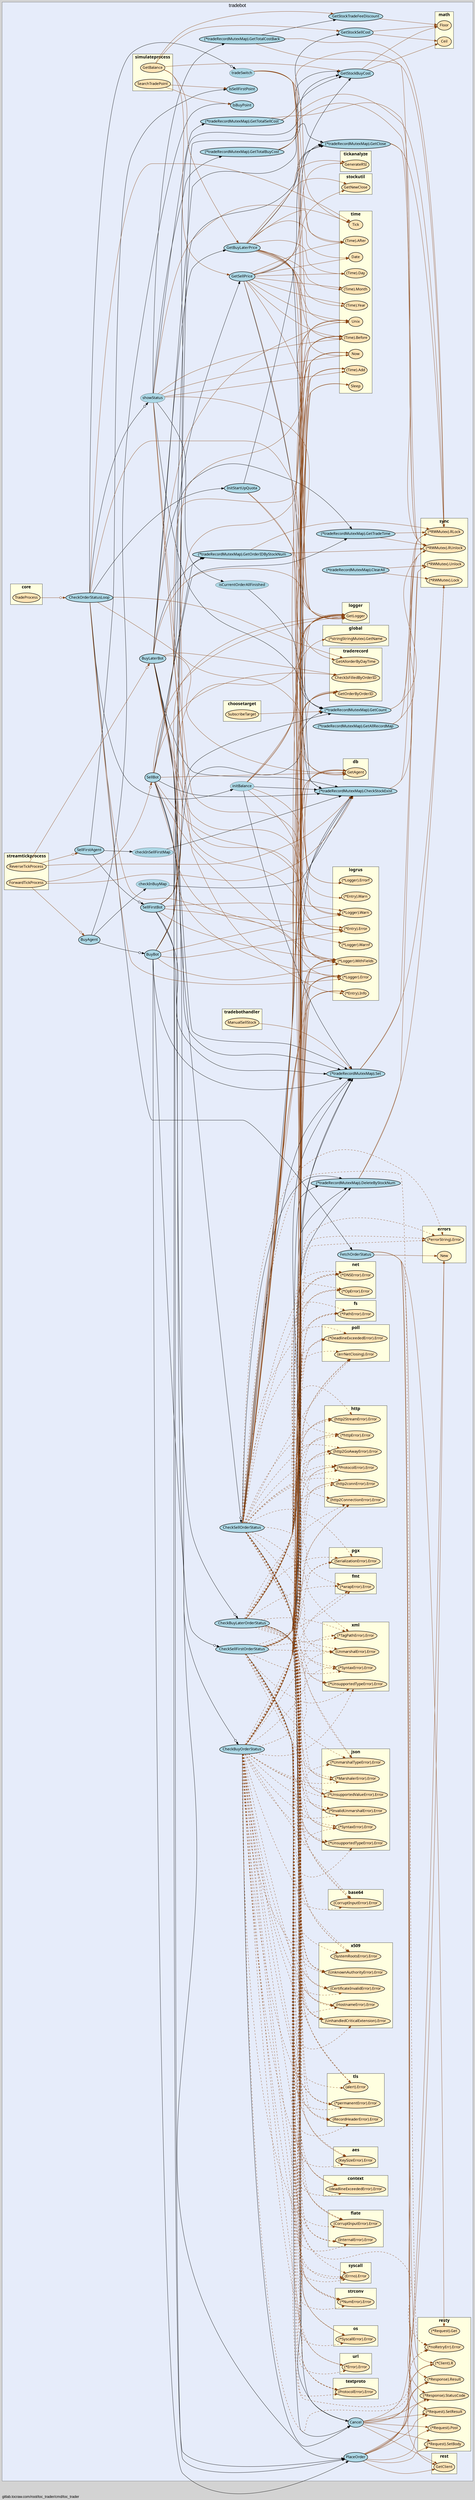 digraph gocallvis {
    label="gitlab.tocraw.com/root/toc_trader/cmd/toc_trader";
    labeljust="l";
    fontname="Arial";
    fontsize="14";
    rankdir="LR";
    bgcolor="lightgray";
    style="solid";
    penwidth="0.5";
    pad="0.0";
    nodesep="0.35";

    node [shape="ellipse" style="filled" fillcolor="honeydew" fontname="Verdana" penwidth="1.0" margin="0.05,0.0"];
    edge [minlen="2"]

    subgraph "cluster_focus" {
        labeljust="c";
fontsize="18";
bgcolor="#e6ecfa";
label="tradebot";
labelloc="t";
        
        "(*gitlab.tocraw.com/root/toc_trader/pkg/modules/tradebot.tradeRecordMutexMap).CheckStockExist" [ penwidth="1.5" fillcolor="lightblue" label="(*tradeRecordMutexMap).CheckStockExist" ]
        "gitlab.tocraw.com/root/toc_trader/pkg/modules/tradebot.checkInSellFirstMap" [ fillcolor="lightblue" label="checkInSellFirstMap" penwidth="0.5" ]
        "gitlab.tocraw.com/root/toc_trader/pkg/modules/tradebot.SellFirstAgent" [ fillcolor="lightblue" label="SellFirstAgent" penwidth="1.5" ]
        "gitlab.tocraw.com/root/toc_trader/pkg/modules/tradebot.IsSellFirstPoint" [ fillcolor="lightblue" label="IsSellFirstPoint" penwidth="1.5" ]
        "gitlab.tocraw.com/root/toc_trader/pkg/modules/tradebot.GetStockBuyCost" [ fillcolor="lightblue" label="GetStockBuyCost" penwidth="1.5" ]
        "gitlab.tocraw.com/root/toc_trader/pkg/modules/tradebot.SellFirstBot" [ fillcolor="lightblue" label="SellFirstBot" penwidth="1.5" ]
        "(*gitlab.tocraw.com/root/toc_trader/pkg/modules/tradebot.tradeRecordMutexMap).GetCount" [ fillcolor="lightblue" label="(*tradeRecordMutexMap).GetCount" penwidth="1.5" ]
        "gitlab.tocraw.com/root/toc_trader/pkg/modules/tradebot.PlaceOrder" [ fillcolor="lightblue" label="PlaceOrder" penwidth="1.5" ]
        "(*gitlab.tocraw.com/root/toc_trader/pkg/modules/tradebot.tradeRecordMutexMap).Set" [ label="(*tradeRecordMutexMap).Set" penwidth="1.5" fillcolor="lightblue" ]
        "gitlab.tocraw.com/root/toc_trader/pkg/modules/tradebot.CheckSellFirstOrderStatus" [ penwidth="1.5" fillcolor="lightblue" label="CheckSellFirstOrderStatus" ]
        "(*gitlab.tocraw.com/root/toc_trader/pkg/modules/tradebot.tradeRecordMutexMap).DeleteByStockNum" [ fillcolor="lightblue" label="(*tradeRecordMutexMap).DeleteByStockNum" penwidth="1.5" ]
        "gitlab.tocraw.com/root/toc_trader/pkg/modules/tradebot.Cancel" [ label="Cancel" penwidth="1.5" fillcolor="lightblue" ]
        "(*gitlab.tocraw.com/root/toc_trader/pkg/modules/tradebot.tradeRecordMutexMap).GetOrderIDByStockNum" [ penwidth="1.5" fillcolor="lightblue" label="(*tradeRecordMutexMap).GetOrderIDByStockNum" ]
        "gitlab.tocraw.com/root/toc_trader/pkg/modules/tradebot.BuyLaterBot" [ fillcolor="lightblue" label="BuyLaterBot" penwidth="1.5" ]
        "(*gitlab.tocraw.com/root/toc_trader/pkg/modules/tradebot.tradeRecordMutexMap).GetClose" [ fillcolor="lightblue" label="(*tradeRecordMutexMap).GetClose" penwidth="1.5" ]
        "(*gitlab.tocraw.com/root/toc_trader/pkg/modules/tradebot.tradeRecordMutexMap).GetTradeTime" [ fillcolor="lightblue" label="(*tradeRecordMutexMap).GetTradeTime" penwidth="1.5" ]
        "gitlab.tocraw.com/root/toc_trader/pkg/modules/tradebot.GetBuyLaterPrice" [ label="GetBuyLaterPrice" penwidth="1.5" fillcolor="lightblue" ]
        "gitlab.tocraw.com/root/toc_trader/pkg/modules/tradebot.CheckBuyLaterOrderStatus" [ fillcolor="lightblue" label="CheckBuyLaterOrderStatus" penwidth="1.5" ]
        "gitlab.tocraw.com/root/toc_trader/pkg/modules/tradebot.checkInBuyMap" [ fillcolor="lightblue" label="checkInBuyMap" penwidth="0.5" ]
        "gitlab.tocraw.com/root/toc_trader/pkg/modules/tradebot.BuyAgent" [ fillcolor="lightblue" label="BuyAgent" penwidth="1.5" ]
        "gitlab.tocraw.com/root/toc_trader/pkg/modules/tradebot.IsBuyPoint" [ fillcolor="lightblue" label="IsBuyPoint" penwidth="1.5" ]
        "gitlab.tocraw.com/root/toc_trader/pkg/modules/tradebot.BuyBot" [ fillcolor="lightblue" label="BuyBot" penwidth="1.5" ]
        "gitlab.tocraw.com/root/toc_trader/pkg/modules/tradebot.CheckBuyOrderStatus" [ fillcolor="lightblue" label="CheckBuyOrderStatus" penwidth="1.5" ]
        "gitlab.tocraw.com/root/toc_trader/pkg/modules/tradebot.SellBot" [ fillcolor="lightblue" label="SellBot" penwidth="1.5" ]
        "gitlab.tocraw.com/root/toc_trader/pkg/modules/tradebot.GetSellPrice" [ penwidth="1.5" fillcolor="lightblue" label="GetSellPrice" ]
        "gitlab.tocraw.com/root/toc_trader/pkg/modules/tradebot.CheckSellOrderStatus" [ label="CheckSellOrderStatus" penwidth="1.5" fillcolor="lightblue" ]
        "gitlab.tocraw.com/root/toc_trader/pkg/modules/tradebot.GetStockSellCost" [ fillcolor="lightblue" label="GetStockSellCost" penwidth="1.5" ]
        "gitlab.tocraw.com/root/toc_trader/pkg/modules/tradebot.GetStockTradeFeeDiscount" [ fillcolor="lightblue" label="GetStockTradeFeeDiscount" penwidth="1.5" ]
        "gitlab.tocraw.com/root/toc_trader/pkg/modules/tradebot.showStatus" [ fillcolor="lightblue" label="showStatus" penwidth="0.5" ]
        "gitlab.tocraw.com/root/toc_trader/pkg/modules/tradebot.isCurrentOrderAllFinished" [ fillcolor="lightblue" label="isCurrentOrderAllFinished" penwidth="0.5" ]
        "(*gitlab.tocraw.com/root/toc_trader/pkg/modules/tradebot.tradeRecordMutexMap).GetTotalSellCost" [ fillcolor="lightblue" label="(*tradeRecordMutexMap).GetTotalSellCost" penwidth="1.5" ]
        "(*gitlab.tocraw.com/root/toc_trader/pkg/modules/tradebot.tradeRecordMutexMap).GetTotalBuyCost" [ fillcolor="lightblue" label="(*tradeRecordMutexMap).GetTotalBuyCost" penwidth="1.5" ]
        "(*gitlab.tocraw.com/root/toc_trader/pkg/modules/tradebot.tradeRecordMutexMap).GetTotalCostBack" [ fillcolor="lightblue" label="(*tradeRecordMutexMap).GetTotalCostBack" penwidth="1.5" ]
        "gitlab.tocraw.com/root/toc_trader/pkg/modules/tradebot.CheckOrderStatusLoop" [ fillcolor="lightblue" label="CheckOrderStatusLoop" penwidth="1.5" ]
        "gitlab.tocraw.com/root/toc_trader/pkg/modules/tradebot.tradeSwitch" [ fillcolor="lightblue" label="tradeSwitch" penwidth="0.5" ]
        "gitlab.tocraw.com/root/toc_trader/pkg/modules/tradebot.FetchOrderStatus" [ fillcolor="lightblue" label="FetchOrderStatus" penwidth="1.5" ]
        "gitlab.tocraw.com/root/toc_trader/pkg/modules/tradebot.InitStartUpQuota" [ fillcolor="lightblue" label="InitStartUpQuota" penwidth="1.5" ]
        "gitlab.tocraw.com/root/toc_trader/pkg/modules/tradebot.initBalance" [ fillcolor="lightblue" label="initBalance" penwidth="0.5" ]
        "(*gitlab.tocraw.com/root/toc_trader/pkg/modules/tradebot.tradeRecordMutexMap).ClearAll" [ label="(*tradeRecordMutexMap).ClearAll" penwidth="1.5" fillcolor="lightblue" ]
        "(*gitlab.tocraw.com/root/toc_trader/pkg/modules/tradebot.tradeRecordMutexMap).GetAllRecordMap" [ label="(*tradeRecordMutexMap).GetAllRecordMap" penwidth="1.5" fillcolor="lightblue" ]
        
        subgraph "cluster_compress/flate" {
        tooltip="package: compress/flate";
fontsize="16";
style="filled";
fillcolor="lightyellow";
label="flate";
penwidth="0.8";
fontname="Tahoma bold";
rank="sink";
URL="/?f=compress/flate";
        
        "(compress/flate.InternalError).Error" [ label="(InternalError).Error" penwidth="1.5" fillcolor="moccasin" ]
        "(compress/flate.CorruptInputError).Error" [ fillcolor="moccasin" label="(CorruptInputError).Error" penwidth="1.5" ]
        
    }

        subgraph "cluster_context" {
        label="context";
URL="/?f=context";
penwidth="0.8";
style="filled";
fillcolor="lightyellow";
fontname="Tahoma bold";
rank="sink";
tooltip="package: context";
fontsize="16";
        
        "(context.deadlineExceededError).Error" [ fillcolor="moccasin" label="(deadlineExceededError).Error" penwidth="1.5" ]
        
    }

        subgraph "cluster_crypto/aes" {
        tooltip="package: crypto/aes";
fontsize="16";
style="filled";
fontname="Tahoma bold";
rank="sink";
penwidth="0.8";
fillcolor="lightyellow";
label="aes";
URL="/?f=crypto/aes";
        
        "(crypto/aes.KeySizeError).Error" [ label="(KeySizeError).Error" penwidth="1.5" fillcolor="moccasin" ]
        
    }

        subgraph "cluster_crypto/tls" {
        style="filled";
fillcolor="lightyellow";
rank="sink";
label="tls";
URL="/?f=crypto/tls";
penwidth="0.8";
fontsize="16";
fontname="Tahoma bold";
tooltip="package: crypto/tls";
        
        "(crypto/tls.RecordHeaderError).Error" [ label="(RecordHeaderError).Error" penwidth="1.5" fillcolor="moccasin" ]
        "(crypto/tls.alert).Error" [ fillcolor="moccasin" label="(alert).Error" penwidth="1.5" ]
        "(*crypto/tls.permanentError).Error" [ fillcolor="moccasin" label="(*permanentError).Error" penwidth="1.5" ]
        
    }

        subgraph "cluster_crypto/x509" {
        tooltip="package: crypto/x509";
style="filled";
fillcolor="lightyellow";
rank="sink";
URL="/?f=crypto/x509";
penwidth="0.8";
fontsize="16";
fontname="Tahoma bold";
label="x509";
        
        "(crypto/x509.UnhandledCriticalExtension).Error" [ fillcolor="moccasin" label="(UnhandledCriticalExtension).Error" penwidth="1.5" ]
        "(crypto/x509.HostnameError).Error" [ fillcolor="moccasin" label="(HostnameError).Error" penwidth="1.5" ]
        "(crypto/x509.CertificateInvalidError).Error" [ fillcolor="moccasin" label="(CertificateInvalidError).Error" penwidth="1.5" ]
        "(crypto/x509.SystemRootsError).Error" [ fillcolor="moccasin" label="(SystemRootsError).Error" penwidth="1.5" ]
        "(crypto/x509.UnknownAuthorityError).Error" [ penwidth="1.5" fillcolor="moccasin" label="(UnknownAuthorityError).Error" ]
        
    }

        subgraph "cluster_encoding/base64" {
        tooltip="package: encoding/base64";
label="base64";
fontsize="16";
style="filled";
fillcolor="lightyellow";
fontname="Tahoma bold";
rank="sink";
URL="/?f=encoding/base64";
penwidth="0.8";
        
        "(encoding/base64.CorruptInputError).Error" [ fillcolor="moccasin" label="(CorruptInputError).Error" penwidth="1.5" ]
        
    }

        subgraph "cluster_encoding/json" {
        penwidth="0.8";
fontsize="16";
rank="sink";
tooltip="package: encoding/json";
style="filled";
fillcolor="lightyellow";
fontname="Tahoma bold";
label="json";
URL="/?f=encoding/json";
        
        "(*encoding/json.SyntaxError).Error" [ fillcolor="moccasin" label="(*SyntaxError).Error" penwidth="1.5" ]
        "(*encoding/json.InvalidUnmarshalError).Error" [ fillcolor="moccasin" label="(*InvalidUnmarshalError).Error" penwidth="1.5" ]
        "(*encoding/json.UnsupportedValueError).Error" [ fillcolor="moccasin" label="(*UnsupportedValueError).Error" penwidth="1.5" ]
        "(*encoding/json.MarshalerError).Error" [ fillcolor="moccasin" label="(*MarshalerError).Error" penwidth="1.5" ]
        "(*encoding/json.UnmarshalTypeError).Error" [ label="(*UnmarshalTypeError).Error" penwidth="1.5" fillcolor="moccasin" ]
        "(*encoding/json.UnsupportedTypeError).Error" [ label="(*UnsupportedTypeError).Error" penwidth="1.5" fillcolor="moccasin" ]
        
    }

        subgraph "cluster_encoding/xml" {
        style="filled";
fillcolor="lightyellow";
label="xml";
URL="/?f=encoding/xml";
tooltip="package: encoding/xml";
penwidth="0.8";
fontsize="16";
fontname="Tahoma bold";
rank="sink";
        
        "(*encoding/xml.UnsupportedTypeError).Error" [ fillcolor="moccasin" label="(*UnsupportedTypeError).Error" penwidth="1.5" ]
        "(*encoding/xml.SyntaxError).Error" [ fillcolor="moccasin" label="(*SyntaxError).Error" penwidth="1.5" ]
        "(encoding/xml.UnmarshalError).Error" [ fillcolor="moccasin" label="(UnmarshalError).Error" penwidth="1.5" ]
        "(*encoding/xml.TagPathError).Error" [ fillcolor="moccasin" label="(*TagPathError).Error" penwidth="1.5" ]
        
    }

        subgraph "cluster_errors" {
        fontsize="16";
style="filled";
fontname="Tahoma bold";
tooltip="package: errors";
penwidth="0.8";
fillcolor="lightyellow";
rank="sink";
label="errors";
URL="/?f=errors";
        
        "errors.New" [ fillcolor="moccasin" label="New" penwidth="1.5" ]
        "(*errors.errorString).Error" [ label="(*errorString).Error" penwidth="1.5" fillcolor="moccasin" ]
        
    }

        subgraph "cluster_fmt" {
        fillcolor="lightyellow";
fontname="Tahoma bold";
label="fmt";
penwidth="0.8";
style="filled";
URL="/?f=fmt";
tooltip="package: fmt";
fontsize="16";
rank="sink";
        
        "(*fmt.wrapError).Error" [ fillcolor="moccasin" label="(*wrapError).Error" penwidth="1.5" ]
        
    }

        subgraph "cluster_github.com/go-resty/resty/v2" {
        fontname="Tahoma bold";
penwidth="0.8";
style="filled";
fillcolor="lightyellow";
URL="/?f=github.com/go-resty/resty/v2";
tooltip="package: github.com/go-resty/resty/v2";
fontsize="16";
rank="sink";
label="resty";
        
        "(*github.com/go-resty/resty/v2.Client).R" [ penwidth="1.5" fillcolor="moccasin" label="(*Client).R" ]
        "(*github.com/go-resty/resty/v2.Request).SetBody" [ label="(*Request).SetBody" penwidth="1.5" fillcolor="moccasin" ]
        "(*github.com/go-resty/resty/v2.Request).SetResult" [ fillcolor="moccasin" label="(*Request).SetResult" penwidth="1.5" ]
        "(*github.com/go-resty/resty/v2.Request).Post" [ fillcolor="moccasin" label="(*Request).Post" penwidth="1.5" ]
        "(*github.com/go-resty/resty/v2.Response).StatusCode" [ fillcolor="moccasin" label="(*Response).StatusCode" penwidth="1.5" ]
        "(*github.com/go-resty/resty/v2.Response).Result" [ fillcolor="moccasin" label="(*Response).Result" penwidth="1.5" ]
        "(*github.com/go-resty/resty/v2.noRetryErr).Error" [ fillcolor="moccasin" label="(*noRetryErr).Error" penwidth="1.5" ]
        "(*github.com/go-resty/resty/v2.Request).Get" [ fillcolor="moccasin" label="(*Request).Get" penwidth="1.5" ]
        
    }

        subgraph "cluster_github.com/jackc/pgx/v4" {
        fontsize="16";
style="filled";
fillcolor="lightyellow";
label="pgx";
URL="/?f=github.com/jackc/pgx/v4";
tooltip="package: github.com/jackc/pgx/v4";
penwidth="0.8";
fontname="Tahoma bold";
rank="sink";
        
        "(github.com/jackc/pgx/v4.SerializationError).Error" [ fillcolor="moccasin" label="(SerializationError).Error" penwidth="1.5" ]
        
    }

        subgraph "cluster_github.com/sirupsen/logrus" {
        fillcolor="lightyellow";
fontname="Tahoma bold";
label="logrus";
penwidth="0.8";
fontsize="16";
URL="/?f=github.com/sirupsen/logrus";
tooltip="package: github.com/sirupsen/logrus";
style="filled";
rank="sink";
        
        "(*github.com/sirupsen/logrus.Logger).Warn" [ penwidth="1.5" fillcolor="moccasin" label="(*Logger).Warn" ]
        "(*github.com/sirupsen/logrus.Logger).WithFields" [ label="(*Logger).WithFields" penwidth="1.5" fillcolor="moccasin" ]
        "(*github.com/sirupsen/logrus.Entry).Error" [ fillcolor="moccasin" label="(*Entry).Error" penwidth="1.5" ]
        "(*github.com/sirupsen/logrus.Logger).Error" [ fillcolor="moccasin" label="(*Logger).Error" penwidth="1.5" ]
        "(*github.com/sirupsen/logrus.Entry).Info" [ fillcolor="moccasin" label="(*Entry).Info" penwidth="1.5" ]
        "(*github.com/sirupsen/logrus.Logger).Errorf" [ fillcolor="moccasin" label="(*Logger).Errorf" penwidth="1.5" ]
        "(*github.com/sirupsen/logrus.Logger).Warnf" [ fillcolor="moccasin" label="(*Logger).Warnf" penwidth="1.5" ]
        "(*github.com/sirupsen/logrus.Entry).Warn" [ fillcolor="moccasin" label="(*Entry).Warn" penwidth="1.5" ]
        
    }

        subgraph "cluster_gitlab.tocraw.com/root/toc_trader/internal/db" {
        label="db";
URL="/?f=gitlab.tocraw.com/root/toc_trader/internal/db";
style="filled";
fontname="Tahoma bold";
rank="sink";
tooltip="package: gitlab.tocraw.com/root/toc_trader/internal/db";
penwidth="0.8";
fontsize="16";
fillcolor="lightyellow";
        
        "gitlab.tocraw.com/root/toc_trader/internal/db.GetAgent" [ label="GetAgent" penwidth="1.5" fillcolor="moccasin" ]
        
    }

        subgraph "cluster_gitlab.tocraw.com/root/toc_trader/internal/logger" {
        penwidth="0.8";
style="filled";
fillcolor="lightyellow";
label="logger";
fontsize="16";
fontname="Tahoma bold";
rank="sink";
URL="/?f=gitlab.tocraw.com/root/toc_trader/internal/logger";
tooltip="package: gitlab.tocraw.com/root/toc_trader/internal/logger";
        
        "gitlab.tocraw.com/root/toc_trader/internal/logger.GetLogger" [ fillcolor="moccasin" label="GetLogger" penwidth="1.5" ]
        
    }

        subgraph "cluster_gitlab.tocraw.com/root/toc_trader/internal/rest" {
        fontname="Tahoma bold";
rank="sink";
label="rest";
URL="/?f=gitlab.tocraw.com/root/toc_trader/internal/rest";
penwidth="0.8";
fontsize="16";
style="filled";
fillcolor="lightyellow";
tooltip="package: gitlab.tocraw.com/root/toc_trader/internal/rest";
        
        "gitlab.tocraw.com/root/toc_trader/internal/rest.GetClient" [ label="GetClient" penwidth="1.5" fillcolor="moccasin" ]
        
    }

        subgraph "cluster_gitlab.tocraw.com/root/toc_trader/internal/stockutil" {
        tooltip="package: gitlab.tocraw.com/root/toc_trader/internal/stockutil";
fillcolor="lightyellow";
rank="sink";
label="stockutil";
fontname="Tahoma bold";
URL="/?f=gitlab.tocraw.com/root/toc_trader/internal/stockutil";
penwidth="0.8";
fontsize="16";
style="filled";
        
        "gitlab.tocraw.com/root/toc_trader/internal/stockutil.GetNewClose" [ fillcolor="moccasin" label="GetNewClose" penwidth="1.5" ]
        
    }

        subgraph "cluster_gitlab.tocraw.com/root/toc_trader/pkg/core" {
        fontsize="16";
fontname="Tahoma bold";
rank="sink";
tooltip="package: gitlab.tocraw.com/root/toc_trader/pkg/core";
penwidth="0.8";
style="filled";
fillcolor="lightyellow";
label="core";
URL="/?f=gitlab.tocraw.com/root/toc_trader/pkg/core";
        
        "gitlab.tocraw.com/root/toc_trader/pkg/core.TradeProcess" [ fillcolor="moccasin" label="TradeProcess" penwidth="1.5" ]
        
    }

        subgraph "cluster_gitlab.tocraw.com/root/toc_trader/pkg/global" {
        penwidth="0.8";
fontsize="16";
rank="sink";
URL="/?f=gitlab.tocraw.com/root/toc_trader/pkg/global";
tooltip="package: gitlab.tocraw.com/root/toc_trader/pkg/global";
style="filled";
fillcolor="lightyellow";
fontname="Tahoma bold";
label="global";
        
        "(*gitlab.tocraw.com/root/toc_trader/pkg/global.stringStringMutex).GetName" [ fillcolor="moccasin" label="(*stringStringMutex).GetName" penwidth="1.5" ]
        
    }

        subgraph "cluster_gitlab.tocraw.com/root/toc_trader/pkg/handlers/tradebothandler" {
        fontname="Tahoma bold";
rank="sink";
tooltip="package: gitlab.tocraw.com/root/toc_trader/pkg/handlers/tradebothandler";
style="filled";
fillcolor="lightyellow";
label="tradebothandler";
URL="/?f=gitlab.tocraw.com/root/toc_trader/pkg/handlers/tradebothandler";
penwidth="0.8";
fontsize="16";
        
        "gitlab.tocraw.com/root/toc_trader/pkg/handlers/tradebothandler.ManualSellStock" [ fillcolor="moccasin" label="ManualSellStock" penwidth="1.5" ]
        
    }

        subgraph "cluster_gitlab.tocraw.com/root/toc_trader/pkg/models/traderecord" {
        tooltip="package: gitlab.tocraw.com/root/toc_trader/pkg/models/traderecord";
penwidth="0.8";
fontsize="16";
style="filled";
label="traderecord";
URL="/?f=gitlab.tocraw.com/root/toc_trader/pkg/models/traderecord";
fillcolor="lightyellow";
fontname="Tahoma bold";
rank="sink";
        
        "gitlab.tocraw.com/root/toc_trader/pkg/models/traderecord.GetOrderByOrderID" [ fillcolor="moccasin" label="GetOrderByOrderID" penwidth="1.5" ]
        "gitlab.tocraw.com/root/toc_trader/pkg/models/traderecord.CheckIsFilledByOrderID" [ fillcolor="moccasin" label="CheckIsFilledByOrderID" penwidth="1.5" ]
        "gitlab.tocraw.com/root/toc_trader/pkg/models/traderecord.GetAllorderByDayTime" [ label="GetAllorderByDayTime" penwidth="1.5" fillcolor="moccasin" ]
        
    }

        subgraph "cluster_gitlab.tocraw.com/root/toc_trader/pkg/modules/choosetarget" {
        penwidth="0.8";
style="filled";
fillcolor="lightyellow";
fontsize="16";
fontname="Tahoma bold";
rank="sink";
label="choosetarget";
URL="/?f=gitlab.tocraw.com/root/toc_trader/pkg/modules/choosetarget";
tooltip="package: gitlab.tocraw.com/root/toc_trader/pkg/modules/choosetarget";
        
        "gitlab.tocraw.com/root/toc_trader/pkg/modules/choosetarget.SubscribeTarget" [ fillcolor="moccasin" label="SubscribeTarget" penwidth="1.5" ]
        
    }

        subgraph "cluster_gitlab.tocraw.com/root/toc_trader/pkg/modules/simulateprocess" {
        tooltip="package: gitlab.tocraw.com/root/toc_trader/pkg/modules/simulateprocess";
penwidth="0.8";
style="filled";
fillcolor="lightyellow";
fontname="Tahoma bold";
rank="sink";
URL="/?f=gitlab.tocraw.com/root/toc_trader/pkg/modules/simulateprocess";
fontsize="16";
label="simulateprocess";
        
        "gitlab.tocraw.com/root/toc_trader/pkg/modules/simulateprocess.SearchTradePoint" [ fillcolor="moccasin" label="SearchTradePoint" penwidth="1.5" ]
        "gitlab.tocraw.com/root/toc_trader/pkg/modules/simulateprocess.GetBalance" [ label="GetBalance" penwidth="1.5" fillcolor="moccasin" ]
        
    }

        subgraph "cluster_gitlab.tocraw.com/root/toc_trader/pkg/modules/streamtickprocess" {
        URL="/?f=gitlab.tocraw.com/root/toc_trader/pkg/modules/streamtickprocess";
tooltip="package: gitlab.tocraw.com/root/toc_trader/pkg/modules/streamtickprocess";
fillcolor="lightyellow";
rank="sink";
label="streamtickprocess";
fontname="Tahoma bold";
penwidth="0.8";
fontsize="16";
style="filled";
        
        "gitlab.tocraw.com/root/toc_trader/pkg/modules/streamtickprocess.ReverseTickProcess" [ fillcolor="moccasin" label="ReverseTickProcess" penwidth="1.5" ]
        "gitlab.tocraw.com/root/toc_trader/pkg/modules/streamtickprocess.ForwardTickProcess" [ fillcolor="moccasin" label="ForwardTickProcess" penwidth="1.5" ]
        
    }

        subgraph "cluster_gitlab.tocraw.com/root/toc_trader/pkg/modules/tickanalyze" {
        label="tickanalyze";
URL="/?f=gitlab.tocraw.com/root/toc_trader/pkg/modules/tickanalyze";
tooltip="package: gitlab.tocraw.com/root/toc_trader/pkg/modules/tickanalyze";
penwidth="0.8";
fillcolor="lightyellow";
fontname="Tahoma bold";
rank="sink";
fontsize="16";
style="filled";
        
        "gitlab.tocraw.com/root/toc_trader/pkg/modules/tickanalyze.GenerateRSI" [ label="GenerateRSI" penwidth="1.5" fillcolor="moccasin" ]
        
    }

        subgraph "cluster_internal/poll" {
        penwidth="0.8";
fontsize="16";
style="filled";
fillcolor="lightyellow";
fontname="Tahoma bold";
rank="sink";
label="poll";
URL="/?f=internal/poll";
tooltip="package: internal/poll";
        
        "(internal/poll.errNetClosing).Error" [ label="(errNetClosing).Error" penwidth="1.5" fillcolor="moccasin" ]
        "(*internal/poll.DeadlineExceededError).Error" [ fillcolor="moccasin" label="(*DeadlineExceededError).Error" penwidth="1.5" ]
        
    }

        subgraph "cluster_io/fs" {
        fillcolor="lightyellow";
label="fs";
penwidth="0.8";
fontsize="16";
rank="sink";
URL="/?f=io/fs";
tooltip="package: io/fs";
style="filled";
fontname="Tahoma bold";
        
        "(*io/fs.PathError).Error" [ fillcolor="moccasin" label="(*PathError).Error" penwidth="1.5" ]
        
    }

        subgraph "cluster_math" {
        style="filled";
fillcolor="lightyellow";
rank="sink";
label="math";
penwidth="0.8";
fontsize="16";
fontname="Tahoma bold";
URL="/?f=math";
tooltip="package: math";
        
        "math.Ceil" [ fillcolor="moccasin" label="Ceil" penwidth="1.5" ]
        "math.Floor" [ label="Floor" penwidth="1.5" fillcolor="moccasin" ]
        
    }

        subgraph "cluster_net" {
        style="filled";
rank="sink";
label="net";
URL="/?f=net";
tooltip="package: net";
penwidth="0.8";
fontsize="16";
fillcolor="lightyellow";
fontname="Tahoma bold";
        
        "(*net.OpError).Error" [ fillcolor="moccasin" label="(*OpError).Error" penwidth="1.5" ]
        "(*net.DNSError).Error" [ fillcolor="moccasin" label="(*DNSError).Error" penwidth="1.5" ]
        
    }

        subgraph "cluster_net/http" {
        fillcolor="lightyellow";
fontname="Tahoma bold";
rank="sink";
URL="/?f=net/http";
tooltip="package: net/http";
penwidth="0.8";
fontsize="16";
style="filled";
label="http";
        
        "(net/http.http2StreamError).Error" [ penwidth="1.5" fillcolor="moccasin" label="(http2StreamError).Error" ]
        "(net/http.http2ConnectionError).Error" [ fillcolor="moccasin" label="(http2ConnectionError).Error" penwidth="1.5" ]
        "(net/http.http2connError).Error" [ label="(http2connError).Error" penwidth="1.5" fillcolor="moccasin" ]
        "(*net/http.ProtocolError).Error" [ fillcolor="moccasin" label="(*ProtocolError).Error" penwidth="1.5" ]
        "(net/http.http2GoAwayError).Error" [ fillcolor="moccasin" label="(http2GoAwayError).Error" penwidth="1.5" ]
        "(*net/http.httpError).Error" [ label="(*httpError).Error" penwidth="1.5" fillcolor="moccasin" ]
        
    }

        subgraph "cluster_net/textproto" {
        label="textproto";
URL="/?f=net/textproto";
tooltip="package: net/textproto";
rank="sink";
penwidth="0.8";
fontsize="16";
style="filled";
fillcolor="lightyellow";
fontname="Tahoma bold";
        
        "(net/textproto.ProtocolError).Error" [ fillcolor="moccasin" label="(ProtocolError).Error" penwidth="1.5" ]
        
    }

        subgraph "cluster_net/url" {
        fontsize="16";
fontname="Tahoma bold";
rank="sink";
label="url";
URL="/?f=net/url";
tooltip="package: net/url";
penwidth="0.8";
style="filled";
fillcolor="lightyellow";
        
        "(*net/url.Error).Error" [ fillcolor="moccasin" label="(*Error).Error" penwidth="1.5" ]
        
    }

        subgraph "cluster_os" {
        fontsize="16";
style="filled";
fillcolor="lightyellow";
fontname="Tahoma bold";
URL="/?f=os";
tooltip="package: os";
penwidth="0.8";
rank="sink";
label="os";
        
        "(*os.SyscallError).Error" [ fillcolor="moccasin" label="(*SyscallError).Error" penwidth="1.5" ]
        
    }

        subgraph "cluster_strconv" {
        penwidth="0.8";
fontsize="16";
fontname="Tahoma bold";
rank="sink";
label="strconv";
URL="/?f=strconv";
style="filled";
fillcolor="lightyellow";
tooltip="package: strconv";
        
        "(*strconv.NumError).Error" [ fillcolor="moccasin" label="(*NumError).Error" penwidth="1.5" ]
        
    }

        subgraph "cluster_sync" {
        fontsize="16";
style="filled";
label="sync";
rank="sink";
URL="/?f=sync";
tooltip="package: sync";
penwidth="0.8";
fillcolor="lightyellow";
fontname="Tahoma bold";
        
        "(*sync.RWMutex).RLock" [ fillcolor="moccasin" label="(*RWMutex).RLock" penwidth="1.5" ]
        "(*sync.RWMutex).RUnlock" [ fillcolor="moccasin" label="(*RWMutex).RUnlock" penwidth="1.5" ]
        "(*sync.RWMutex).Lock" [ penwidth="1.5" fillcolor="moccasin" label="(*RWMutex).Lock" ]
        "(*sync.RWMutex).Unlock" [ fillcolor="moccasin" label="(*RWMutex).Unlock" penwidth="1.5" ]
        
    }

        subgraph "cluster_syscall" {
        label="syscall";
URL="/?f=syscall";
fontsize="16";
style="filled";
fillcolor="lightyellow";
rank="sink";
penwidth="0.8";
fontname="Tahoma bold";
tooltip="package: syscall";
        
        "(syscall.Errno).Error" [ fillcolor="moccasin" label="(Errno).Error" penwidth="1.5" ]
        
    }

        subgraph "cluster_time" {
        label="time";
URL="/?f=time";
tooltip="package: time";
fontsize="16";
rank="sink";
fillcolor="lightyellow";
fontname="Tahoma bold";
penwidth="0.8";
style="filled";
        
        "time.Unix" [ fillcolor="moccasin" label="Unix" penwidth="1.5" ]
        "time.Sleep" [ fillcolor="moccasin" label="Sleep" penwidth="1.5" ]
        "(time.Time).Add" [ fillcolor="moccasin" label="(Time).Add" penwidth="1.5" ]
        "time.Now" [ fillcolor="moccasin" label="Now" penwidth="1.5" ]
        "(time.Time).Before" [ fillcolor="moccasin" label="(Time).Before" penwidth="1.5" ]
        "(time.Time).Year" [ penwidth="1.5" fillcolor="moccasin" label="(Time).Year" ]
        "(time.Time).Month" [ fillcolor="moccasin" label="(Time).Month" penwidth="1.5" ]
        "(time.Time).Day" [ fillcolor="moccasin" label="(Time).Day" penwidth="1.5" ]
        "time.Date" [ fillcolor="moccasin" label="Date" penwidth="1.5" ]
        "(time.Time).After" [ fillcolor="moccasin" label="(Time).After" penwidth="1.5" ]
        "time.Tick" [ fillcolor="moccasin" label="Tick" penwidth="1.5" ]
        
    }

    }

    "(*gitlab.tocraw.com/root/toc_trader/pkg/modules/tradebot.tradeRecordMutexMap).CheckStockExist" -> "(*sync.RWMutex).RLock" [ color="saddlebrown" ]
    "(*gitlab.tocraw.com/root/toc_trader/pkg/modules/tradebot.tradeRecordMutexMap).CheckStockExist" -> "(*sync.RWMutex).RUnlock" [ color="saddlebrown" ]
    "gitlab.tocraw.com/root/toc_trader/pkg/modules/tradebot.checkInSellFirstMap" -> "(*gitlab.tocraw.com/root/toc_trader/pkg/modules/tradebot.tradeRecordMutexMap).CheckStockExist" [  ]
    "gitlab.tocraw.com/root/toc_trader/pkg/modules/tradebot.SellFirstAgent" -> "gitlab.tocraw.com/root/toc_trader/pkg/modules/tradebot.checkInSellFirstMap" [  ]
    "gitlab.tocraw.com/root/toc_trader/pkg/modules/tradebot.SellFirstAgent" -> "gitlab.tocraw.com/root/toc_trader/pkg/modules/tradebot.IsSellFirstPoint" [  ]
    "gitlab.tocraw.com/root/toc_trader/pkg/modules/tradebot.GetStockBuyCost" -> "math.Ceil" [ color="saddlebrown" ]
    "gitlab.tocraw.com/root/toc_trader/pkg/modules/tradebot.GetStockBuyCost" -> "math.Floor" [ color="saddlebrown" ]
    "gitlab.tocraw.com/root/toc_trader/pkg/modules/tradebot.SellFirstBot" -> "gitlab.tocraw.com/root/toc_trader/pkg/modules/tradebot.GetStockBuyCost" [  ]
    "(*gitlab.tocraw.com/root/toc_trader/pkg/modules/tradebot.tradeRecordMutexMap).GetCount" -> "(*sync.RWMutex).RLock" [ color="saddlebrown" ]
    "(*gitlab.tocraw.com/root/toc_trader/pkg/modules/tradebot.tradeRecordMutexMap).GetCount" -> "(*sync.RWMutex).RUnlock" [ color="saddlebrown" ]
    "gitlab.tocraw.com/root/toc_trader/pkg/modules/tradebot.SellFirstBot" -> "(*gitlab.tocraw.com/root/toc_trader/pkg/modules/tradebot.tradeRecordMutexMap).GetCount" [  ]
    "gitlab.tocraw.com/root/toc_trader/pkg/modules/tradebot.PlaceOrder" -> "gitlab.tocraw.com/root/toc_trader/internal/rest.GetClient" [ color="saddlebrown" ]
    "gitlab.tocraw.com/root/toc_trader/pkg/modules/tradebot.PlaceOrder" -> "(*github.com/go-resty/resty/v2.Client).R" [ color="saddlebrown" ]
    "gitlab.tocraw.com/root/toc_trader/pkg/modules/tradebot.PlaceOrder" -> "(*github.com/go-resty/resty/v2.Request).SetBody" [ color="saddlebrown" ]
    "gitlab.tocraw.com/root/toc_trader/pkg/modules/tradebot.PlaceOrder" -> "(*github.com/go-resty/resty/v2.Request).SetResult" [ color="saddlebrown" ]
    "gitlab.tocraw.com/root/toc_trader/pkg/modules/tradebot.PlaceOrder" -> "(*github.com/go-resty/resty/v2.Request).Post" [ color="saddlebrown" ]
    "gitlab.tocraw.com/root/toc_trader/pkg/modules/tradebot.PlaceOrder" -> "(*github.com/go-resty/resty/v2.Response).StatusCode" [ color="saddlebrown" ]
    "gitlab.tocraw.com/root/toc_trader/pkg/modules/tradebot.PlaceOrder" -> "errors.New" [ color="saddlebrown" ]
    "gitlab.tocraw.com/root/toc_trader/pkg/modules/tradebot.PlaceOrder" -> "(*github.com/go-resty/resty/v2.Response).Result" [ color="saddlebrown" ]
    "gitlab.tocraw.com/root/toc_trader/pkg/modules/tradebot.SellFirstBot" -> "gitlab.tocraw.com/root/toc_trader/pkg/modules/tradebot.PlaceOrder" [  ]
    "gitlab.tocraw.com/root/toc_trader/pkg/modules/tradebot.SellFirstBot" -> "gitlab.tocraw.com/root/toc_trader/internal/logger.GetLogger" [ color="saddlebrown" ]
    "gitlab.tocraw.com/root/toc_trader/pkg/modules/tradebot.SellFirstBot" -> "(*github.com/sirupsen/logrus.Logger).Warn" [ color="saddlebrown" ]
    "gitlab.tocraw.com/root/toc_trader/pkg/modules/tradebot.SellFirstBot" -> "(*github.com/sirupsen/logrus.Logger).WithFields" [ color="saddlebrown" ]
    "gitlab.tocraw.com/root/toc_trader/pkg/modules/tradebot.SellFirstBot" -> "(*github.com/sirupsen/logrus.Entry).Error" [ color="saddlebrown" ]
    "gitlab.tocraw.com/root/toc_trader/pkg/modules/tradebot.SellFirstBot" -> "time.Unix" [ color="saddlebrown" ]
    "(*gitlab.tocraw.com/root/toc_trader/pkg/modules/tradebot.tradeRecordMutexMap).Set" -> "(*sync.RWMutex).Lock" [ color="saddlebrown" ]
    "(*gitlab.tocraw.com/root/toc_trader/pkg/modules/tradebot.tradeRecordMutexMap).Set" -> "(*sync.RWMutex).Unlock" [ color="saddlebrown" ]
    "gitlab.tocraw.com/root/toc_trader/pkg/modules/tradebot.SellFirstBot" -> "(*gitlab.tocraw.com/root/toc_trader/pkg/modules/tradebot.tradeRecordMutexMap).Set" [  ]
    "gitlab.tocraw.com/root/toc_trader/pkg/modules/tradebot.CheckSellFirstOrderStatus" -> "time.Sleep" [ color="saddlebrown" ]
    "gitlab.tocraw.com/root/toc_trader/pkg/modules/tradebot.CheckSellFirstOrderStatus" -> "gitlab.tocraw.com/root/toc_trader/internal/db.GetAgent" [ color="saddlebrown" ]
    "gitlab.tocraw.com/root/toc_trader/pkg/modules/tradebot.CheckSellFirstOrderStatus" -> "gitlab.tocraw.com/root/toc_trader/pkg/models/traderecord.GetOrderByOrderID" [ color="saddlebrown" ]
    "gitlab.tocraw.com/root/toc_trader/pkg/modules/tradebot.CheckSellFirstOrderStatus" -> "gitlab.tocraw.com/root/toc_trader/internal/logger.GetLogger" [ color="saddlebrown" ]
    "gitlab.tocraw.com/root/toc_trader/pkg/modules/tradebot.CheckSellFirstOrderStatus" -> "(*github.com/sirupsen/logrus.Logger).Error" [ color="saddlebrown" ]
    "(*gitlab.tocraw.com/root/toc_trader/pkg/modules/tradebot.tradeRecordMutexMap).DeleteByStockNum" -> "(*sync.RWMutex).Lock" [ color="saddlebrown" ]
    "(*gitlab.tocraw.com/root/toc_trader/pkg/modules/tradebot.tradeRecordMutexMap).DeleteByStockNum" -> "(*sync.RWMutex).Unlock" [ color="saddlebrown" ]
    "gitlab.tocraw.com/root/toc_trader/pkg/modules/tradebot.CheckSellFirstOrderStatus" -> "(*gitlab.tocraw.com/root/toc_trader/pkg/modules/tradebot.tradeRecordMutexMap).DeleteByStockNum" [  ]
    "gitlab.tocraw.com/root/toc_trader/pkg/modules/tradebot.CheckSellFirstOrderStatus" -> "(*github.com/sirupsen/logrus.Logger).WithFields" [ color="saddlebrown" ]
    "gitlab.tocraw.com/root/toc_trader/pkg/modules/tradebot.CheckSellFirstOrderStatus" -> "(*github.com/sirupsen/logrus.Entry).Info" [ color="saddlebrown" ]
    "gitlab.tocraw.com/root/toc_trader/pkg/modules/tradebot.CheckSellFirstOrderStatus" -> "(*gitlab.tocraw.com/root/toc_trader/pkg/modules/tradebot.tradeRecordMutexMap).Set" [  ]
    "gitlab.tocraw.com/root/toc_trader/pkg/modules/tradebot.CheckSellFirstOrderStatus" -> "(time.Time).Add" [ color="saddlebrown" ]
    "gitlab.tocraw.com/root/toc_trader/pkg/modules/tradebot.CheckSellFirstOrderStatus" -> "time.Now" [ color="saddlebrown" ]
    "gitlab.tocraw.com/root/toc_trader/pkg/modules/tradebot.CheckSellFirstOrderStatus" -> "(time.Time).Before" [ color="saddlebrown" ]
    "gitlab.tocraw.com/root/toc_trader/pkg/modules/tradebot.Cancel" -> "gitlab.tocraw.com/root/toc_trader/internal/rest.GetClient" [ color="saddlebrown" ]
    "gitlab.tocraw.com/root/toc_trader/pkg/modules/tradebot.Cancel" -> "(*github.com/go-resty/resty/v2.Client).R" [ color="saddlebrown" ]
    "gitlab.tocraw.com/root/toc_trader/pkg/modules/tradebot.Cancel" -> "(*github.com/go-resty/resty/v2.Request).SetBody" [ color="saddlebrown" ]
    "gitlab.tocraw.com/root/toc_trader/pkg/modules/tradebot.Cancel" -> "(*github.com/go-resty/resty/v2.Request).SetResult" [ color="saddlebrown" ]
    "gitlab.tocraw.com/root/toc_trader/pkg/modules/tradebot.Cancel" -> "(*github.com/go-resty/resty/v2.Request).Post" [ color="saddlebrown" ]
    "gitlab.tocraw.com/root/toc_trader/pkg/modules/tradebot.Cancel" -> "(*github.com/go-resty/resty/v2.Response).StatusCode" [ color="saddlebrown" ]
    "gitlab.tocraw.com/root/toc_trader/pkg/modules/tradebot.Cancel" -> "errors.New" [ color="saddlebrown" ]
    "gitlab.tocraw.com/root/toc_trader/pkg/modules/tradebot.Cancel" -> "(*github.com/go-resty/resty/v2.Response).Result" [ color="saddlebrown" ]
    "gitlab.tocraw.com/root/toc_trader/pkg/modules/tradebot.CheckSellFirstOrderStatus" -> "gitlab.tocraw.com/root/toc_trader/pkg/modules/tradebot.Cancel" [  ]
    "gitlab.tocraw.com/root/toc_trader/pkg/modules/tradebot.CheckSellFirstOrderStatus" -> "(*encoding/json.SyntaxError).Error" [ style="dashed" color="saddlebrown" ]
    "gitlab.tocraw.com/root/toc_trader/pkg/modules/tradebot.CheckSellFirstOrderStatus" -> "(syscall.Errno).Error" [ style="dashed" color="saddlebrown" ]
    "gitlab.tocraw.com/root/toc_trader/pkg/modules/tradebot.CheckSellFirstOrderStatus" -> "(crypto/aes.KeySizeError).Error" [ style="dashed" color="saddlebrown" ]
    "gitlab.tocraw.com/root/toc_trader/pkg/modules/tradebot.CheckSellFirstOrderStatus" -> "(net/http.http2StreamError).Error" [ style="dashed" color="saddlebrown" ]
    "gitlab.tocraw.com/root/toc_trader/pkg/modules/tradebot.CheckSellFirstOrderStatus" -> "(*encoding/json.InvalidUnmarshalError).Error" [ style="dashed" color="saddlebrown" ]
    "gitlab.tocraw.com/root/toc_trader/pkg/modules/tradebot.CheckSellFirstOrderStatus" -> "(net/textproto.ProtocolError).Error" [ style="dashed" color="saddlebrown" ]
    "gitlab.tocraw.com/root/toc_trader/pkg/modules/tradebot.CheckSellFirstOrderStatus" -> "(*net/url.Error).Error" [ style="dashed" color="saddlebrown" ]
    "gitlab.tocraw.com/root/toc_trader/pkg/modules/tradebot.CheckSellFirstOrderStatus" -> "(internal/poll.errNetClosing).Error" [ style="dashed" color="saddlebrown" ]
    "gitlab.tocraw.com/root/toc_trader/pkg/modules/tradebot.CheckSellFirstOrderStatus" -> "(encoding/base64.CorruptInputError).Error" [ style="dashed" color="saddlebrown" ]
    "gitlab.tocraw.com/root/toc_trader/pkg/modules/tradebot.CheckSellFirstOrderStatus" -> "(github.com/jackc/pgx/v4.SerializationError).Error" [ style="dashed" color="saddlebrown" ]
    "gitlab.tocraw.com/root/toc_trader/pkg/modules/tradebot.CheckSellFirstOrderStatus" -> "(net/http.http2ConnectionError).Error" [ style="dashed" color="saddlebrown" ]
    "gitlab.tocraw.com/root/toc_trader/pkg/modules/tradebot.CheckSellFirstOrderStatus" -> "(compress/flate.InternalError).Error" [ style="dashed" color="saddlebrown" ]
    "gitlab.tocraw.com/root/toc_trader/pkg/modules/tradebot.CheckSellFirstOrderStatus" -> "(net/http.http2connError).Error" [ style="dashed" color="saddlebrown" ]
    "gitlab.tocraw.com/root/toc_trader/pkg/modules/tradebot.CheckSellFirstOrderStatus" -> "(*github.com/go-resty/resty/v2.noRetryErr).Error" [ style="dashed" color="saddlebrown" ]
    "gitlab.tocraw.com/root/toc_trader/pkg/modules/tradebot.CheckSellFirstOrderStatus" -> "(*encoding/json.UnsupportedValueError).Error" [ style="dashed" color="saddlebrown" ]
    "gitlab.tocraw.com/root/toc_trader/pkg/modules/tradebot.CheckSellFirstOrderStatus" -> "(*net/http.ProtocolError).Error" [ style="dashed" color="saddlebrown" ]
    "gitlab.tocraw.com/root/toc_trader/pkg/modules/tradebot.CheckSellFirstOrderStatus" -> "(compress/flate.CorruptInputError).Error" [ style="dashed" color="saddlebrown" ]
    "gitlab.tocraw.com/root/toc_trader/pkg/modules/tradebot.CheckSellFirstOrderStatus" -> "(crypto/x509.UnhandledCriticalExtension).Error" [ style="dashed" color="saddlebrown" ]
    "gitlab.tocraw.com/root/toc_trader/pkg/modules/tradebot.CheckSellFirstOrderStatus" -> "(net/http.http2GoAwayError).Error" [ color="saddlebrown" style="dashed" ]
    "gitlab.tocraw.com/root/toc_trader/pkg/modules/tradebot.CheckSellFirstOrderStatus" -> "(crypto/tls.RecordHeaderError).Error" [ color="saddlebrown" style="dashed" ]
    "gitlab.tocraw.com/root/toc_trader/pkg/modules/tradebot.CheckSellFirstOrderStatus" -> "(crypto/x509.HostnameError).Error" [ style="dashed" color="saddlebrown" ]
    "gitlab.tocraw.com/root/toc_trader/pkg/modules/tradebot.CheckSellFirstOrderStatus" -> "(*encoding/json.MarshalerError).Error" [ style="dashed" color="saddlebrown" ]
    "gitlab.tocraw.com/root/toc_trader/pkg/modules/tradebot.CheckSellFirstOrderStatus" -> "(crypto/tls.alert).Error" [ style="dashed" color="saddlebrown" ]
    "gitlab.tocraw.com/root/toc_trader/pkg/modules/tradebot.CheckSellFirstOrderStatus" -> "(crypto/x509.CertificateInvalidError).Error" [ style="dashed" color="saddlebrown" ]
    "gitlab.tocraw.com/root/toc_trader/pkg/modules/tradebot.CheckSellFirstOrderStatus" -> "(*strconv.NumError).Error" [ style="dashed" color="saddlebrown" ]
    "gitlab.tocraw.com/root/toc_trader/pkg/modules/tradebot.CheckSellFirstOrderStatus" -> "(*encoding/json.UnmarshalTypeError).Error" [ style="dashed" color="saddlebrown" ]
    "gitlab.tocraw.com/root/toc_trader/pkg/modules/tradebot.CheckSellFirstOrderStatus" -> "(context.deadlineExceededError).Error" [ style="dashed" color="saddlebrown" ]
    "gitlab.tocraw.com/root/toc_trader/pkg/modules/tradebot.CheckSellFirstOrderStatus" -> "(*encoding/xml.UnsupportedTypeError).Error" [ style="dashed" color="saddlebrown" ]
    "gitlab.tocraw.com/root/toc_trader/pkg/modules/tradebot.CheckSellFirstOrderStatus" -> "(*crypto/tls.permanentError).Error" [ color="saddlebrown" style="dashed" ]
    "gitlab.tocraw.com/root/toc_trader/pkg/modules/tradebot.CheckSellFirstOrderStatus" -> "(crypto/x509.SystemRootsError).Error" [ style="dashed" color="saddlebrown" ]
    "gitlab.tocraw.com/root/toc_trader/pkg/modules/tradebot.CheckSellFirstOrderStatus" -> "(*net/http.httpError).Error" [ style="dashed" color="saddlebrown" ]
    "gitlab.tocraw.com/root/toc_trader/pkg/modules/tradebot.CheckSellFirstOrderStatus" -> "(*encoding/xml.SyntaxError).Error" [ style="dashed" color="saddlebrown" ]
    "gitlab.tocraw.com/root/toc_trader/pkg/modules/tradebot.CheckSellFirstOrderStatus" -> "(*io/fs.PathError).Error" [ style="dashed" color="saddlebrown" ]
    "gitlab.tocraw.com/root/toc_trader/pkg/modules/tradebot.CheckSellFirstOrderStatus" -> "(*net.OpError).Error" [ style="dashed" color="saddlebrown" ]
    "gitlab.tocraw.com/root/toc_trader/pkg/modules/tradebot.CheckSellFirstOrderStatus" -> "(encoding/xml.UnmarshalError).Error" [ style="dashed" color="saddlebrown" ]
    "gitlab.tocraw.com/root/toc_trader/pkg/modules/tradebot.CheckSellFirstOrderStatus" -> "(*internal/poll.DeadlineExceededError).Error" [ style="dashed" color="saddlebrown" ]
    "gitlab.tocraw.com/root/toc_trader/pkg/modules/tradebot.CheckSellFirstOrderStatus" -> "(*os.SyscallError).Error" [ style="dashed" color="saddlebrown" ]
    "gitlab.tocraw.com/root/toc_trader/pkg/modules/tradebot.CheckSellFirstOrderStatus" -> "(*fmt.wrapError).Error" [ style="dashed" color="saddlebrown" ]
    "gitlab.tocraw.com/root/toc_trader/pkg/modules/tradebot.CheckSellFirstOrderStatus" -> "(*encoding/xml.TagPathError).Error" [ style="dashed" color="saddlebrown" ]
    "gitlab.tocraw.com/root/toc_trader/pkg/modules/tradebot.CheckSellFirstOrderStatus" -> "(*net.DNSError).Error" [ style="dashed" color="saddlebrown" ]
    "gitlab.tocraw.com/root/toc_trader/pkg/modules/tradebot.CheckSellFirstOrderStatus" -> "(crypto/x509.UnknownAuthorityError).Error" [ style="dashed" color="saddlebrown" ]
    "gitlab.tocraw.com/root/toc_trader/pkg/modules/tradebot.CheckSellFirstOrderStatus" -> "(*errors.errorString).Error" [ style="dashed" color="saddlebrown" ]
    "gitlab.tocraw.com/root/toc_trader/pkg/modules/tradebot.CheckSellFirstOrderStatus" -> "(*encoding/json.UnsupportedTypeError).Error" [ style="dashed" color="saddlebrown" ]
    "gitlab.tocraw.com/root/toc_trader/pkg/modules/tradebot.SellFirstBot" -> "gitlab.tocraw.com/root/toc_trader/pkg/modules/tradebot.CheckSellFirstOrderStatus" [ arrowhead="normalnoneodot" ]
    "gitlab.tocraw.com/root/toc_trader/pkg/modules/tradebot.SellFirstAgent" -> "gitlab.tocraw.com/root/toc_trader/pkg/modules/tradebot.SellFirstBot" [ arrowhead="normalnoneodot" ]
    "gitlab.tocraw.com/root/toc_trader/pkg/modules/streamtickprocess.ReverseTickProcess" -> "gitlab.tocraw.com/root/toc_trader/pkg/modules/tradebot.SellFirstAgent" [ arrowhead="normalnoneodot" color="saddlebrown" ]
    "(*gitlab.tocraw.com/root/toc_trader/pkg/modules/tradebot.tradeRecordMutexMap).GetOrderIDByStockNum" -> "(*sync.RWMutex).RLock" [ color="saddlebrown" ]
    "(*gitlab.tocraw.com/root/toc_trader/pkg/modules/tradebot.tradeRecordMutexMap).GetOrderIDByStockNum" -> "(*sync.RWMutex).RUnlock" [ color="saddlebrown" ]
    "gitlab.tocraw.com/root/toc_trader/pkg/modules/tradebot.BuyLaterBot" -> "(*gitlab.tocraw.com/root/toc_trader/pkg/modules/tradebot.tradeRecordMutexMap).GetOrderIDByStockNum" [  ]
    "gitlab.tocraw.com/root/toc_trader/pkg/modules/tradebot.BuyLaterBot" -> "gitlab.tocraw.com/root/toc_trader/internal/db.GetAgent" [ color="saddlebrown" ]
    "gitlab.tocraw.com/root/toc_trader/pkg/modules/tradebot.BuyLaterBot" -> "gitlab.tocraw.com/root/toc_trader/pkg/models/traderecord.CheckIsFilledByOrderID" [ color="saddlebrown" ]
    "gitlab.tocraw.com/root/toc_trader/pkg/modules/tradebot.BuyLaterBot" -> "(*gitlab.tocraw.com/root/toc_trader/pkg/modules/tradebot.tradeRecordMutexMap).CheckStockExist" [  ]
    "gitlab.tocraw.com/root/toc_trader/pkg/modules/tradebot.BuyLaterBot" -> "gitlab.tocraw.com/root/toc_trader/internal/logger.GetLogger" [ color="saddlebrown" ]
    "gitlab.tocraw.com/root/toc_trader/pkg/modules/tradebot.BuyLaterBot" -> "(*github.com/sirupsen/logrus.Logger).Error" [ color="saddlebrown" ]
    "(*gitlab.tocraw.com/root/toc_trader/pkg/modules/tradebot.tradeRecordMutexMap).GetClose" -> "(*sync.RWMutex).RLock" [ color="saddlebrown" ]
    "(*gitlab.tocraw.com/root/toc_trader/pkg/modules/tradebot.tradeRecordMutexMap).GetClose" -> "(*sync.RWMutex).RUnlock" [ color="saddlebrown" ]
    "gitlab.tocraw.com/root/toc_trader/pkg/modules/tradebot.BuyLaterBot" -> "(*gitlab.tocraw.com/root/toc_trader/pkg/modules/tradebot.tradeRecordMutexMap).GetClose" [  ]
    "(*gitlab.tocraw.com/root/toc_trader/pkg/modules/tradebot.tradeRecordMutexMap).GetTradeTime" -> "(*sync.RWMutex).RLock" [ color="saddlebrown" ]
    "(*gitlab.tocraw.com/root/toc_trader/pkg/modules/tradebot.tradeRecordMutexMap).GetTradeTime" -> "(*sync.RWMutex).RUnlock" [ color="saddlebrown" ]
    "gitlab.tocraw.com/root/toc_trader/pkg/modules/tradebot.BuyLaterBot" -> "(*gitlab.tocraw.com/root/toc_trader/pkg/modules/tradebot.tradeRecordMutexMap).GetTradeTime" [  ]
    "gitlab.tocraw.com/root/toc_trader/pkg/modules/tradebot.GetBuyLaterPrice" -> "time.Unix" [ color="saddlebrown" ]
    "gitlab.tocraw.com/root/toc_trader/pkg/modules/tradebot.GetBuyLaterPrice" -> "(time.Time).Year" [ color="saddlebrown" ]
    "gitlab.tocraw.com/root/toc_trader/pkg/modules/tradebot.GetBuyLaterPrice" -> "(time.Time).Month" [ color="saddlebrown" ]
    "gitlab.tocraw.com/root/toc_trader/pkg/modules/tradebot.GetBuyLaterPrice" -> "(time.Time).Day" [ color="saddlebrown" ]
    "gitlab.tocraw.com/root/toc_trader/pkg/modules/tradebot.GetBuyLaterPrice" -> "time.Date" [ color="saddlebrown" ]
    "gitlab.tocraw.com/root/toc_trader/pkg/modules/tradebot.GetBuyLaterPrice" -> "gitlab.tocraw.com/root/toc_trader/pkg/modules/tickanalyze.GenerateRSI" [ color="saddlebrown" ]
    "gitlab.tocraw.com/root/toc_trader/pkg/modules/tradebot.GetBuyLaterPrice" -> "(time.Time).Before" [ color="saddlebrown" ]
    "gitlab.tocraw.com/root/toc_trader/pkg/modules/tradebot.GetBuyLaterPrice" -> "gitlab.tocraw.com/root/toc_trader/internal/logger.GetLogger" [ color="saddlebrown" ]
    "gitlab.tocraw.com/root/toc_trader/pkg/modules/tradebot.GetBuyLaterPrice" -> "(*github.com/sirupsen/logrus.Logger).Errorf" [ color="saddlebrown" ]
    "gitlab.tocraw.com/root/toc_trader/pkg/modules/tradebot.GetBuyLaterPrice" -> "gitlab.tocraw.com/root/toc_trader/internal/stockutil.GetNewClose" [ color="saddlebrown" ]
    "gitlab.tocraw.com/root/toc_trader/pkg/modules/tradebot.GetBuyLaterPrice" -> "(*gitlab.tocraw.com/root/toc_trader/pkg/modules/tradebot.tradeRecordMutexMap).GetClose" [  ]
    "gitlab.tocraw.com/root/toc_trader/pkg/modules/tradebot.GetBuyLaterPrice" -> "(*gitlab.tocraw.com/root/toc_trader/pkg/modules/tradebot.tradeRecordMutexMap).CheckStockExist" [  ]
    "gitlab.tocraw.com/root/toc_trader/pkg/modules/tradebot.GetBuyLaterPrice" -> "(time.Time).After" [ color="saddlebrown" ]
    "gitlab.tocraw.com/root/toc_trader/pkg/modules/tradebot.BuyLaterBot" -> "gitlab.tocraw.com/root/toc_trader/pkg/modules/tradebot.GetBuyLaterPrice" [  ]
    "gitlab.tocraw.com/root/toc_trader/pkg/modules/tradebot.BuyLaterBot" -> "gitlab.tocraw.com/root/toc_trader/pkg/modules/tradebot.PlaceOrder" [  ]
    "gitlab.tocraw.com/root/toc_trader/pkg/modules/tradebot.BuyLaterBot" -> "(*github.com/sirupsen/logrus.Logger).WithFields" [ color="saddlebrown" ]
    "gitlab.tocraw.com/root/toc_trader/pkg/modules/tradebot.BuyLaterBot" -> "(*github.com/sirupsen/logrus.Entry).Error" [ color="saddlebrown" ]
    "gitlab.tocraw.com/root/toc_trader/pkg/modules/tradebot.BuyLaterBot" -> "time.Unix" [ color="saddlebrown" ]
    "gitlab.tocraw.com/root/toc_trader/pkg/modules/tradebot.BuyLaterBot" -> "(*gitlab.tocraw.com/root/toc_trader/pkg/modules/tradebot.tradeRecordMutexMap).Set" [  ]
    "gitlab.tocraw.com/root/toc_trader/pkg/modules/tradebot.CheckBuyLaterOrderStatus" -> "time.Sleep" [ color="saddlebrown" ]
    "gitlab.tocraw.com/root/toc_trader/pkg/modules/tradebot.CheckBuyLaterOrderStatus" -> "gitlab.tocraw.com/root/toc_trader/internal/db.GetAgent" [ color="saddlebrown" ]
    "gitlab.tocraw.com/root/toc_trader/pkg/modules/tradebot.CheckBuyLaterOrderStatus" -> "gitlab.tocraw.com/root/toc_trader/pkg/models/traderecord.GetOrderByOrderID" [ color="saddlebrown" ]
    "gitlab.tocraw.com/root/toc_trader/pkg/modules/tradebot.CheckBuyLaterOrderStatus" -> "gitlab.tocraw.com/root/toc_trader/internal/logger.GetLogger" [ color="saddlebrown" ]
    "gitlab.tocraw.com/root/toc_trader/pkg/modules/tradebot.CheckBuyLaterOrderStatus" -> "(*github.com/sirupsen/logrus.Logger).Error" [ color="saddlebrown" ]
    "gitlab.tocraw.com/root/toc_trader/pkg/modules/tradebot.CheckBuyLaterOrderStatus" -> "(*gitlab.tocraw.com/root/toc_trader/pkg/modules/tradebot.tradeRecordMutexMap).DeleteByStockNum" [  ]
    "gitlab.tocraw.com/root/toc_trader/pkg/modules/tradebot.CheckBuyLaterOrderStatus" -> "(*github.com/sirupsen/logrus.Logger).WithFields" [ color="saddlebrown" ]
    "gitlab.tocraw.com/root/toc_trader/pkg/modules/tradebot.CheckBuyLaterOrderStatus" -> "(*github.com/sirupsen/logrus.Entry).Info" [ color="saddlebrown" ]
    "gitlab.tocraw.com/root/toc_trader/pkg/modules/tradebot.CheckBuyLaterOrderStatus" -> "(*gitlab.tocraw.com/root/toc_trader/pkg/modules/tradebot.tradeRecordMutexMap).Set" [  ]
    "gitlab.tocraw.com/root/toc_trader/pkg/modules/tradebot.CheckBuyLaterOrderStatus" -> "(*gitlab.tocraw.com/root/toc_trader/pkg/modules/tradebot.tradeRecordMutexMap).CheckStockExist" [  ]
    "gitlab.tocraw.com/root/toc_trader/pkg/modules/tradebot.CheckBuyLaterOrderStatus" -> "(time.Time).Add" [ color="saddlebrown" ]
    "gitlab.tocraw.com/root/toc_trader/pkg/modules/tradebot.CheckBuyLaterOrderStatus" -> "time.Now" [ color="saddlebrown" ]
    "gitlab.tocraw.com/root/toc_trader/pkg/modules/tradebot.CheckBuyLaterOrderStatus" -> "(time.Time).Before" [ color="saddlebrown" ]
    "gitlab.tocraw.com/root/toc_trader/pkg/modules/tradebot.CheckBuyLaterOrderStatus" -> "gitlab.tocraw.com/root/toc_trader/pkg/modules/tradebot.Cancel" [  ]
    "gitlab.tocraw.com/root/toc_trader/pkg/modules/tradebot.CheckBuyLaterOrderStatus" -> "(*encoding/json.SyntaxError).Error" [ style="dashed" color="saddlebrown" ]
    "gitlab.tocraw.com/root/toc_trader/pkg/modules/tradebot.CheckBuyLaterOrderStatus" -> "(syscall.Errno).Error" [ style="dashed" color="saddlebrown" ]
    "gitlab.tocraw.com/root/toc_trader/pkg/modules/tradebot.CheckBuyLaterOrderStatus" -> "(crypto/aes.KeySizeError).Error" [ style="dashed" color="saddlebrown" ]
    "gitlab.tocraw.com/root/toc_trader/pkg/modules/tradebot.CheckBuyLaterOrderStatus" -> "(net/http.http2StreamError).Error" [ style="dashed" color="saddlebrown" ]
    "gitlab.tocraw.com/root/toc_trader/pkg/modules/tradebot.CheckBuyLaterOrderStatus" -> "(*encoding/json.InvalidUnmarshalError).Error" [ style="dashed" color="saddlebrown" ]
    "gitlab.tocraw.com/root/toc_trader/pkg/modules/tradebot.CheckBuyLaterOrderStatus" -> "(net/textproto.ProtocolError).Error" [ style="dashed" color="saddlebrown" ]
    "gitlab.tocraw.com/root/toc_trader/pkg/modules/tradebot.CheckBuyLaterOrderStatus" -> "(*net/url.Error).Error" [ style="dashed" color="saddlebrown" ]
    "gitlab.tocraw.com/root/toc_trader/pkg/modules/tradebot.CheckBuyLaterOrderStatus" -> "(internal/poll.errNetClosing).Error" [ color="saddlebrown" style="dashed" ]
    "gitlab.tocraw.com/root/toc_trader/pkg/modules/tradebot.CheckBuyLaterOrderStatus" -> "(encoding/base64.CorruptInputError).Error" [ style="dashed" color="saddlebrown" ]
    "gitlab.tocraw.com/root/toc_trader/pkg/modules/tradebot.CheckBuyLaterOrderStatus" -> "(github.com/jackc/pgx/v4.SerializationError).Error" [ style="dashed" color="saddlebrown" ]
    "gitlab.tocraw.com/root/toc_trader/pkg/modules/tradebot.CheckBuyLaterOrderStatus" -> "(net/http.http2ConnectionError).Error" [ style="dashed" color="saddlebrown" ]
    "gitlab.tocraw.com/root/toc_trader/pkg/modules/tradebot.CheckBuyLaterOrderStatus" -> "(compress/flate.InternalError).Error" [ style="dashed" color="saddlebrown" ]
    "gitlab.tocraw.com/root/toc_trader/pkg/modules/tradebot.CheckBuyLaterOrderStatus" -> "(net/http.http2connError).Error" [ color="saddlebrown" style="dashed" ]
    "gitlab.tocraw.com/root/toc_trader/pkg/modules/tradebot.CheckBuyLaterOrderStatus" -> "(*github.com/go-resty/resty/v2.noRetryErr).Error" [ style="dashed" color="saddlebrown" ]
    "gitlab.tocraw.com/root/toc_trader/pkg/modules/tradebot.CheckBuyLaterOrderStatus" -> "(*encoding/json.UnsupportedValueError).Error" [ style="dashed" color="saddlebrown" ]
    "gitlab.tocraw.com/root/toc_trader/pkg/modules/tradebot.CheckBuyLaterOrderStatus" -> "(*net/http.ProtocolError).Error" [ style="dashed" color="saddlebrown" ]
    "gitlab.tocraw.com/root/toc_trader/pkg/modules/tradebot.CheckBuyLaterOrderStatus" -> "(compress/flate.CorruptInputError).Error" [ style="dashed" color="saddlebrown" ]
    "gitlab.tocraw.com/root/toc_trader/pkg/modules/tradebot.CheckBuyLaterOrderStatus" -> "(crypto/x509.UnhandledCriticalExtension).Error" [ style="dashed" color="saddlebrown" ]
    "gitlab.tocraw.com/root/toc_trader/pkg/modules/tradebot.CheckBuyLaterOrderStatus" -> "(net/http.http2GoAwayError).Error" [ color="saddlebrown" style="dashed" ]
    "gitlab.tocraw.com/root/toc_trader/pkg/modules/tradebot.CheckBuyLaterOrderStatus" -> "(crypto/tls.RecordHeaderError).Error" [ style="dashed" color="saddlebrown" ]
    "gitlab.tocraw.com/root/toc_trader/pkg/modules/tradebot.CheckBuyLaterOrderStatus" -> "(crypto/x509.HostnameError).Error" [ style="dashed" color="saddlebrown" ]
    "gitlab.tocraw.com/root/toc_trader/pkg/modules/tradebot.CheckBuyLaterOrderStatus" -> "(*encoding/json.MarshalerError).Error" [ style="dashed" color="saddlebrown" ]
    "gitlab.tocraw.com/root/toc_trader/pkg/modules/tradebot.CheckBuyLaterOrderStatus" -> "(crypto/tls.alert).Error" [ color="saddlebrown" style="dashed" ]
    "gitlab.tocraw.com/root/toc_trader/pkg/modules/tradebot.CheckBuyLaterOrderStatus" -> "(crypto/x509.CertificateInvalidError).Error" [ style="dashed" color="saddlebrown" ]
    "gitlab.tocraw.com/root/toc_trader/pkg/modules/tradebot.CheckBuyLaterOrderStatus" -> "(*strconv.NumError).Error" [ style="dashed" color="saddlebrown" ]
    "gitlab.tocraw.com/root/toc_trader/pkg/modules/tradebot.CheckBuyLaterOrderStatus" -> "(*encoding/json.UnmarshalTypeError).Error" [ style="dashed" color="saddlebrown" ]
    "gitlab.tocraw.com/root/toc_trader/pkg/modules/tradebot.CheckBuyLaterOrderStatus" -> "(context.deadlineExceededError).Error" [ style="dashed" color="saddlebrown" ]
    "gitlab.tocraw.com/root/toc_trader/pkg/modules/tradebot.CheckBuyLaterOrderStatus" -> "(*encoding/xml.UnsupportedTypeError).Error" [ style="dashed" color="saddlebrown" ]
    "gitlab.tocraw.com/root/toc_trader/pkg/modules/tradebot.CheckBuyLaterOrderStatus" -> "(*crypto/tls.permanentError).Error" [ color="saddlebrown" style="dashed" ]
    "gitlab.tocraw.com/root/toc_trader/pkg/modules/tradebot.CheckBuyLaterOrderStatus" -> "(crypto/x509.SystemRootsError).Error" [ style="dashed" color="saddlebrown" ]
    "gitlab.tocraw.com/root/toc_trader/pkg/modules/tradebot.CheckBuyLaterOrderStatus" -> "(*net/http.httpError).Error" [ style="dashed" color="saddlebrown" ]
    "gitlab.tocraw.com/root/toc_trader/pkg/modules/tradebot.CheckBuyLaterOrderStatus" -> "(*encoding/xml.SyntaxError).Error" [ color="saddlebrown" style="dashed" ]
    "gitlab.tocraw.com/root/toc_trader/pkg/modules/tradebot.CheckBuyLaterOrderStatus" -> "(*io/fs.PathError).Error" [ style="dashed" color="saddlebrown" ]
    "gitlab.tocraw.com/root/toc_trader/pkg/modules/tradebot.CheckBuyLaterOrderStatus" -> "(*net.OpError).Error" [ style="dashed" color="saddlebrown" ]
    "gitlab.tocraw.com/root/toc_trader/pkg/modules/tradebot.CheckBuyLaterOrderStatus" -> "(encoding/xml.UnmarshalError).Error" [ style="dashed" color="saddlebrown" ]
    "gitlab.tocraw.com/root/toc_trader/pkg/modules/tradebot.CheckBuyLaterOrderStatus" -> "(*internal/poll.DeadlineExceededError).Error" [ style="dashed" color="saddlebrown" ]
    "gitlab.tocraw.com/root/toc_trader/pkg/modules/tradebot.CheckBuyLaterOrderStatus" -> "(*os.SyscallError).Error" [ style="dashed" color="saddlebrown" ]
    "gitlab.tocraw.com/root/toc_trader/pkg/modules/tradebot.CheckBuyLaterOrderStatus" -> "(*fmt.wrapError).Error" [ style="dashed" color="saddlebrown" ]
    "gitlab.tocraw.com/root/toc_trader/pkg/modules/tradebot.CheckBuyLaterOrderStatus" -> "(*encoding/xml.TagPathError).Error" [ style="dashed" color="saddlebrown" ]
    "gitlab.tocraw.com/root/toc_trader/pkg/modules/tradebot.CheckBuyLaterOrderStatus" -> "(*net.DNSError).Error" [ style="dashed" color="saddlebrown" ]
    "gitlab.tocraw.com/root/toc_trader/pkg/modules/tradebot.CheckBuyLaterOrderStatus" -> "(crypto/x509.UnknownAuthorityError).Error" [ style="dashed" color="saddlebrown" ]
    "gitlab.tocraw.com/root/toc_trader/pkg/modules/tradebot.CheckBuyLaterOrderStatus" -> "(*errors.errorString).Error" [ color="saddlebrown" style="dashed" ]
    "gitlab.tocraw.com/root/toc_trader/pkg/modules/tradebot.CheckBuyLaterOrderStatus" -> "(*encoding/json.UnsupportedTypeError).Error" [ style="dashed" color="saddlebrown" ]
    "gitlab.tocraw.com/root/toc_trader/pkg/modules/tradebot.BuyLaterBot" -> "gitlab.tocraw.com/root/toc_trader/pkg/modules/tradebot.CheckBuyLaterOrderStatus" [ arrowhead="normalnoneodot" ]
    "gitlab.tocraw.com/root/toc_trader/pkg/modules/streamtickprocess.ReverseTickProcess" -> "gitlab.tocraw.com/root/toc_trader/pkg/modules/tradebot.BuyLaterBot" [ color="saddlebrown" arrowhead="normalnoneodot" ]
    "gitlab.tocraw.com/root/toc_trader/pkg/modules/streamtickprocess.ReverseTickProcess" -> "(*gitlab.tocraw.com/root/toc_trader/pkg/modules/tradebot.tradeRecordMutexMap).CheckStockExist" [ color="saddlebrown" ]
    "gitlab.tocraw.com/root/toc_trader/pkg/handlers/tradebothandler.ManualSellStock" -> "(*gitlab.tocraw.com/root/toc_trader/pkg/modules/tradebot.tradeRecordMutexMap).Set" [ color="saddlebrown" ]
    "gitlab.tocraw.com/root/toc_trader/pkg/modules/choosetarget.SubscribeTarget" -> "(*gitlab.tocraw.com/root/toc_trader/pkg/modules/tradebot.tradeRecordMutexMap).GetCount" [ color="saddlebrown" ]
    "gitlab.tocraw.com/root/toc_trader/pkg/modules/tradebot.checkInBuyMap" -> "(*gitlab.tocraw.com/root/toc_trader/pkg/modules/tradebot.tradeRecordMutexMap).CheckStockExist" [  ]
    "gitlab.tocraw.com/root/toc_trader/pkg/modules/tradebot.BuyAgent" -> "gitlab.tocraw.com/root/toc_trader/pkg/modules/tradebot.checkInBuyMap" [  ]
    "gitlab.tocraw.com/root/toc_trader/pkg/modules/tradebot.BuyAgent" -> "gitlab.tocraw.com/root/toc_trader/pkg/modules/tradebot.IsBuyPoint" [  ]
    "gitlab.tocraw.com/root/toc_trader/pkg/modules/tradebot.BuyBot" -> "gitlab.tocraw.com/root/toc_trader/pkg/modules/tradebot.GetStockBuyCost" [  ]
    "gitlab.tocraw.com/root/toc_trader/pkg/modules/tradebot.BuyBot" -> "(*gitlab.tocraw.com/root/toc_trader/pkg/modules/tradebot.tradeRecordMutexMap).GetCount" [  ]
    "gitlab.tocraw.com/root/toc_trader/pkg/modules/tradebot.BuyBot" -> "gitlab.tocraw.com/root/toc_trader/pkg/modules/tradebot.PlaceOrder" [  ]
    "gitlab.tocraw.com/root/toc_trader/pkg/modules/tradebot.BuyBot" -> "gitlab.tocraw.com/root/toc_trader/internal/logger.GetLogger" [ color="saddlebrown" ]
    "gitlab.tocraw.com/root/toc_trader/pkg/modules/tradebot.BuyBot" -> "(*github.com/sirupsen/logrus.Logger).Warn" [ color="saddlebrown" ]
    "gitlab.tocraw.com/root/toc_trader/pkg/modules/tradebot.BuyBot" -> "(*github.com/sirupsen/logrus.Logger).WithFields" [ color="saddlebrown" ]
    "gitlab.tocraw.com/root/toc_trader/pkg/modules/tradebot.BuyBot" -> "(*github.com/sirupsen/logrus.Entry).Error" [ color="saddlebrown" ]
    "gitlab.tocraw.com/root/toc_trader/pkg/modules/tradebot.BuyBot" -> "time.Unix" [ color="saddlebrown" ]
    "gitlab.tocraw.com/root/toc_trader/pkg/modules/tradebot.BuyBot" -> "(*gitlab.tocraw.com/root/toc_trader/pkg/modules/tradebot.tradeRecordMutexMap).Set" [  ]
    "gitlab.tocraw.com/root/toc_trader/pkg/modules/tradebot.CheckBuyOrderStatus" -> "time.Sleep" [ color="saddlebrown" ]
    "gitlab.tocraw.com/root/toc_trader/pkg/modules/tradebot.CheckBuyOrderStatus" -> "gitlab.tocraw.com/root/toc_trader/internal/db.GetAgent" [ color="saddlebrown" ]
    "gitlab.tocraw.com/root/toc_trader/pkg/modules/tradebot.CheckBuyOrderStatus" -> "gitlab.tocraw.com/root/toc_trader/pkg/models/traderecord.GetOrderByOrderID" [ color="saddlebrown" ]
    "gitlab.tocraw.com/root/toc_trader/pkg/modules/tradebot.CheckBuyOrderStatus" -> "gitlab.tocraw.com/root/toc_trader/internal/logger.GetLogger" [ color="saddlebrown" ]
    "gitlab.tocraw.com/root/toc_trader/pkg/modules/tradebot.CheckBuyOrderStatus" -> "(*github.com/sirupsen/logrus.Logger).Error" [ color="saddlebrown" ]
    "gitlab.tocraw.com/root/toc_trader/pkg/modules/tradebot.CheckBuyOrderStatus" -> "(*gitlab.tocraw.com/root/toc_trader/pkg/modules/tradebot.tradeRecordMutexMap).DeleteByStockNum" [  ]
    "gitlab.tocraw.com/root/toc_trader/pkg/modules/tradebot.CheckBuyOrderStatus" -> "(*github.com/sirupsen/logrus.Logger).WithFields" [ color="saddlebrown" ]
    "gitlab.tocraw.com/root/toc_trader/pkg/modules/tradebot.CheckBuyOrderStatus" -> "(*github.com/sirupsen/logrus.Entry).Info" [ color="saddlebrown" ]
    "gitlab.tocraw.com/root/toc_trader/pkg/modules/tradebot.CheckBuyOrderStatus" -> "(*gitlab.tocraw.com/root/toc_trader/pkg/modules/tradebot.tradeRecordMutexMap).Set" [  ]
    "gitlab.tocraw.com/root/toc_trader/pkg/modules/tradebot.CheckBuyOrderStatus" -> "(time.Time).Add" [ color="saddlebrown" ]
    "gitlab.tocraw.com/root/toc_trader/pkg/modules/tradebot.CheckBuyOrderStatus" -> "time.Now" [ color="saddlebrown" ]
    "gitlab.tocraw.com/root/toc_trader/pkg/modules/tradebot.CheckBuyOrderStatus" -> "(time.Time).Before" [ color="saddlebrown" ]
    "gitlab.tocraw.com/root/toc_trader/pkg/modules/tradebot.CheckBuyOrderStatus" -> "gitlab.tocraw.com/root/toc_trader/pkg/modules/tradebot.Cancel" [  ]
    "gitlab.tocraw.com/root/toc_trader/pkg/modules/tradebot.CheckBuyOrderStatus" -> "(*encoding/json.SyntaxError).Error" [ style="dashed" color="saddlebrown" ]
    "gitlab.tocraw.com/root/toc_trader/pkg/modules/tradebot.CheckBuyOrderStatus" -> "(syscall.Errno).Error" [ style="dashed" color="saddlebrown" ]
    "gitlab.tocraw.com/root/toc_trader/pkg/modules/tradebot.CheckBuyOrderStatus" -> "(crypto/aes.KeySizeError).Error" [ style="dashed" color="saddlebrown" ]
    "gitlab.tocraw.com/root/toc_trader/pkg/modules/tradebot.CheckBuyOrderStatus" -> "(net/http.http2StreamError).Error" [ style="dashed" color="saddlebrown" ]
    "gitlab.tocraw.com/root/toc_trader/pkg/modules/tradebot.CheckBuyOrderStatus" -> "(*encoding/json.InvalidUnmarshalError).Error" [ style="dashed" color="saddlebrown" ]
    "gitlab.tocraw.com/root/toc_trader/pkg/modules/tradebot.CheckBuyOrderStatus" -> "(net/textproto.ProtocolError).Error" [ style="dashed" color="saddlebrown" ]
    "gitlab.tocraw.com/root/toc_trader/pkg/modules/tradebot.CheckBuyOrderStatus" -> "(*net/url.Error).Error" [ style="dashed" color="saddlebrown" ]
    "gitlab.tocraw.com/root/toc_trader/pkg/modules/tradebot.CheckBuyOrderStatus" -> "(internal/poll.errNetClosing).Error" [ style="dashed" color="saddlebrown" ]
    "gitlab.tocraw.com/root/toc_trader/pkg/modules/tradebot.CheckBuyOrderStatus" -> "(encoding/base64.CorruptInputError).Error" [ color="saddlebrown" style="dashed" ]
    "gitlab.tocraw.com/root/toc_trader/pkg/modules/tradebot.CheckBuyOrderStatus" -> "(github.com/jackc/pgx/v4.SerializationError).Error" [ color="saddlebrown" style="dashed" ]
    "gitlab.tocraw.com/root/toc_trader/pkg/modules/tradebot.CheckBuyOrderStatus" -> "(net/http.http2ConnectionError).Error" [ style="dashed" color="saddlebrown" ]
    "gitlab.tocraw.com/root/toc_trader/pkg/modules/tradebot.CheckBuyOrderStatus" -> "(compress/flate.InternalError).Error" [ style="dashed" color="saddlebrown" ]
    "gitlab.tocraw.com/root/toc_trader/pkg/modules/tradebot.CheckBuyOrderStatus" -> "(net/http.http2connError).Error" [ style="dashed" color="saddlebrown" ]
    "gitlab.tocraw.com/root/toc_trader/pkg/modules/tradebot.CheckBuyOrderStatus" -> "(*github.com/go-resty/resty/v2.noRetryErr).Error" [ style="dashed" color="saddlebrown" ]
    "gitlab.tocraw.com/root/toc_trader/pkg/modules/tradebot.CheckBuyOrderStatus" -> "(*encoding/json.UnsupportedValueError).Error" [ color="saddlebrown" style="dashed" ]
    "gitlab.tocraw.com/root/toc_trader/pkg/modules/tradebot.CheckBuyOrderStatus" -> "(*net/http.ProtocolError).Error" [ style="dashed" color="saddlebrown" ]
    "gitlab.tocraw.com/root/toc_trader/pkg/modules/tradebot.CheckBuyOrderStatus" -> "(compress/flate.CorruptInputError).Error" [ color="saddlebrown" style="dashed" ]
    "gitlab.tocraw.com/root/toc_trader/pkg/modules/tradebot.CheckBuyOrderStatus" -> "(crypto/x509.UnhandledCriticalExtension).Error" [ style="dashed" color="saddlebrown" ]
    "gitlab.tocraw.com/root/toc_trader/pkg/modules/tradebot.CheckBuyOrderStatus" -> "(net/http.http2GoAwayError).Error" [ color="saddlebrown" style="dashed" ]
    "gitlab.tocraw.com/root/toc_trader/pkg/modules/tradebot.CheckBuyOrderStatus" -> "(crypto/tls.RecordHeaderError).Error" [ color="saddlebrown" style="dashed" ]
    "gitlab.tocraw.com/root/toc_trader/pkg/modules/tradebot.CheckBuyOrderStatus" -> "(crypto/x509.HostnameError).Error" [ color="saddlebrown" style="dashed" ]
    "gitlab.tocraw.com/root/toc_trader/pkg/modules/tradebot.CheckBuyOrderStatus" -> "(*encoding/json.MarshalerError).Error" [ style="dashed" color="saddlebrown" ]
    "gitlab.tocraw.com/root/toc_trader/pkg/modules/tradebot.CheckBuyOrderStatus" -> "(crypto/tls.alert).Error" [ style="dashed" color="saddlebrown" ]
    "gitlab.tocraw.com/root/toc_trader/pkg/modules/tradebot.CheckBuyOrderStatus" -> "(crypto/x509.CertificateInvalidError).Error" [ color="saddlebrown" style="dashed" ]
    "gitlab.tocraw.com/root/toc_trader/pkg/modules/tradebot.CheckBuyOrderStatus" -> "(*strconv.NumError).Error" [ style="dashed" color="saddlebrown" ]
    "gitlab.tocraw.com/root/toc_trader/pkg/modules/tradebot.CheckBuyOrderStatus" -> "(*encoding/json.UnmarshalTypeError).Error" [ style="dashed" color="saddlebrown" ]
    "gitlab.tocraw.com/root/toc_trader/pkg/modules/tradebot.CheckBuyOrderStatus" -> "(context.deadlineExceededError).Error" [ style="dashed" color="saddlebrown" ]
    "gitlab.tocraw.com/root/toc_trader/pkg/modules/tradebot.CheckBuyOrderStatus" -> "(*encoding/xml.UnsupportedTypeError).Error" [ style="dashed" color="saddlebrown" ]
    "gitlab.tocraw.com/root/toc_trader/pkg/modules/tradebot.CheckBuyOrderStatus" -> "(*crypto/tls.permanentError).Error" [ color="saddlebrown" style="dashed" ]
    "gitlab.tocraw.com/root/toc_trader/pkg/modules/tradebot.CheckBuyOrderStatus" -> "(crypto/x509.SystemRootsError).Error" [ style="dashed" color="saddlebrown" ]
    "gitlab.tocraw.com/root/toc_trader/pkg/modules/tradebot.CheckBuyOrderStatus" -> "(*net/http.httpError).Error" [ style="dashed" color="saddlebrown" ]
    "gitlab.tocraw.com/root/toc_trader/pkg/modules/tradebot.CheckBuyOrderStatus" -> "(*encoding/xml.SyntaxError).Error" [ color="saddlebrown" style="dashed" ]
    "gitlab.tocraw.com/root/toc_trader/pkg/modules/tradebot.CheckBuyOrderStatus" -> "(*io/fs.PathError).Error" [ style="dashed" color="saddlebrown" ]
    "gitlab.tocraw.com/root/toc_trader/pkg/modules/tradebot.CheckBuyOrderStatus" -> "(*net.OpError).Error" [ style="dashed" color="saddlebrown" ]
    "gitlab.tocraw.com/root/toc_trader/pkg/modules/tradebot.CheckBuyOrderStatus" -> "(encoding/xml.UnmarshalError).Error" [ color="saddlebrown" style="dashed" ]
    "gitlab.tocraw.com/root/toc_trader/pkg/modules/tradebot.CheckBuyOrderStatus" -> "(*internal/poll.DeadlineExceededError).Error" [ style="dashed" color="saddlebrown" ]
    "gitlab.tocraw.com/root/toc_trader/pkg/modules/tradebot.CheckBuyOrderStatus" -> "(*os.SyscallError).Error" [ style="dashed" color="saddlebrown" ]
    "gitlab.tocraw.com/root/toc_trader/pkg/modules/tradebot.CheckBuyOrderStatus" -> "(*fmt.wrapError).Error" [ style="dashed" color="saddlebrown" ]
    "gitlab.tocraw.com/root/toc_trader/pkg/modules/tradebot.CheckBuyOrderStatus" -> "(*encoding/xml.TagPathError).Error" [ style="dashed" color="saddlebrown" ]
    "gitlab.tocraw.com/root/toc_trader/pkg/modules/tradebot.CheckBuyOrderStatus" -> "(*net.DNSError).Error" [ color="saddlebrown" style="dashed" ]
    "gitlab.tocraw.com/root/toc_trader/pkg/modules/tradebot.CheckBuyOrderStatus" -> "(crypto/x509.UnknownAuthorityError).Error" [ style="dashed" color="saddlebrown" ]
    "gitlab.tocraw.com/root/toc_trader/pkg/modules/tradebot.CheckBuyOrderStatus" -> "(*errors.errorString).Error" [ style="dashed" color="saddlebrown" ]
    "gitlab.tocraw.com/root/toc_trader/pkg/modules/tradebot.CheckBuyOrderStatus" -> "(*encoding/json.UnsupportedTypeError).Error" [ color="saddlebrown" style="dashed" ]
    "gitlab.tocraw.com/root/toc_trader/pkg/modules/tradebot.BuyBot" -> "gitlab.tocraw.com/root/toc_trader/pkg/modules/tradebot.CheckBuyOrderStatus" [ arrowhead="normalnoneodot" ]
    "gitlab.tocraw.com/root/toc_trader/pkg/modules/tradebot.BuyAgent" -> "gitlab.tocraw.com/root/toc_trader/pkg/modules/tradebot.BuyBot" [ arrowhead="normalnoneodot" ]
    "gitlab.tocraw.com/root/toc_trader/pkg/modules/streamtickprocess.ForwardTickProcess" -> "gitlab.tocraw.com/root/toc_trader/pkg/modules/tradebot.BuyAgent" [ arrowhead="normalnoneodot" color="saddlebrown" ]
    "gitlab.tocraw.com/root/toc_trader/pkg/modules/tradebot.SellBot" -> "(*gitlab.tocraw.com/root/toc_trader/pkg/modules/tradebot.tradeRecordMutexMap).GetOrderIDByStockNum" [  ]
    "gitlab.tocraw.com/root/toc_trader/pkg/modules/tradebot.SellBot" -> "gitlab.tocraw.com/root/toc_trader/internal/db.GetAgent" [ color="saddlebrown" ]
    "gitlab.tocraw.com/root/toc_trader/pkg/modules/tradebot.SellBot" -> "gitlab.tocraw.com/root/toc_trader/pkg/models/traderecord.CheckIsFilledByOrderID" [ color="saddlebrown" ]
    "gitlab.tocraw.com/root/toc_trader/pkg/modules/tradebot.SellBot" -> "(*gitlab.tocraw.com/root/toc_trader/pkg/modules/tradebot.tradeRecordMutexMap).CheckStockExist" [  ]
    "gitlab.tocraw.com/root/toc_trader/pkg/modules/tradebot.SellBot" -> "gitlab.tocraw.com/root/toc_trader/internal/logger.GetLogger" [ color="saddlebrown" ]
    "gitlab.tocraw.com/root/toc_trader/pkg/modules/tradebot.SellBot" -> "(*github.com/sirupsen/logrus.Logger).Error" [ color="saddlebrown" ]
    "gitlab.tocraw.com/root/toc_trader/pkg/modules/tradebot.SellBot" -> "(*gitlab.tocraw.com/root/toc_trader/pkg/modules/tradebot.tradeRecordMutexMap).GetClose" [  ]
    "gitlab.tocraw.com/root/toc_trader/pkg/modules/tradebot.SellBot" -> "(*gitlab.tocraw.com/root/toc_trader/pkg/modules/tradebot.tradeRecordMutexMap).GetTradeTime" [  ]
    "gitlab.tocraw.com/root/toc_trader/pkg/modules/tradebot.GetSellPrice" -> "time.Unix" [ color="saddlebrown" ]
    "gitlab.tocraw.com/root/toc_trader/pkg/modules/tradebot.GetSellPrice" -> "(time.Time).Year" [ color="saddlebrown" ]
    "gitlab.tocraw.com/root/toc_trader/pkg/modules/tradebot.GetSellPrice" -> "(time.Time).Month" [ color="saddlebrown" ]
    "gitlab.tocraw.com/root/toc_trader/pkg/modules/tradebot.GetSellPrice" -> "(time.Time).Day" [ color="saddlebrown" ]
    "gitlab.tocraw.com/root/toc_trader/pkg/modules/tradebot.GetSellPrice" -> "time.Date" [ color="saddlebrown" ]
    "gitlab.tocraw.com/root/toc_trader/pkg/modules/tradebot.GetSellPrice" -> "gitlab.tocraw.com/root/toc_trader/pkg/modules/tickanalyze.GenerateRSI" [ color="saddlebrown" ]
    "gitlab.tocraw.com/root/toc_trader/pkg/modules/tradebot.GetSellPrice" -> "(time.Time).Before" [ color="saddlebrown" ]
    "gitlab.tocraw.com/root/toc_trader/pkg/modules/tradebot.GetSellPrice" -> "gitlab.tocraw.com/root/toc_trader/internal/logger.GetLogger" [ color="saddlebrown" ]
    "gitlab.tocraw.com/root/toc_trader/pkg/modules/tradebot.GetSellPrice" -> "(*github.com/sirupsen/logrus.Logger).Errorf" [ color="saddlebrown" ]
    "gitlab.tocraw.com/root/toc_trader/pkg/modules/tradebot.GetSellPrice" -> "gitlab.tocraw.com/root/toc_trader/internal/stockutil.GetNewClose" [ color="saddlebrown" ]
    "gitlab.tocraw.com/root/toc_trader/pkg/modules/tradebot.GetSellPrice" -> "(*gitlab.tocraw.com/root/toc_trader/pkg/modules/tradebot.tradeRecordMutexMap).GetClose" [  ]
    "gitlab.tocraw.com/root/toc_trader/pkg/modules/tradebot.GetSellPrice" -> "(*gitlab.tocraw.com/root/toc_trader/pkg/modules/tradebot.tradeRecordMutexMap).CheckStockExist" [  ]
    "gitlab.tocraw.com/root/toc_trader/pkg/modules/tradebot.GetSellPrice" -> "(time.Time).After" [ color="saddlebrown" ]
    "gitlab.tocraw.com/root/toc_trader/pkg/modules/tradebot.SellBot" -> "gitlab.tocraw.com/root/toc_trader/pkg/modules/tradebot.GetSellPrice" [  ]
    "gitlab.tocraw.com/root/toc_trader/pkg/modules/tradebot.SellBot" -> "gitlab.tocraw.com/root/toc_trader/pkg/modules/tradebot.PlaceOrder" [  ]
    "gitlab.tocraw.com/root/toc_trader/pkg/modules/tradebot.SellBot" -> "(*github.com/sirupsen/logrus.Logger).WithFields" [ color="saddlebrown" ]
    "gitlab.tocraw.com/root/toc_trader/pkg/modules/tradebot.SellBot" -> "(*github.com/sirupsen/logrus.Entry).Error" [ color="saddlebrown" ]
    "gitlab.tocraw.com/root/toc_trader/pkg/modules/tradebot.SellBot" -> "time.Unix" [ color="saddlebrown" ]
    "gitlab.tocraw.com/root/toc_trader/pkg/modules/tradebot.SellBot" -> "(*gitlab.tocraw.com/root/toc_trader/pkg/modules/tradebot.tradeRecordMutexMap).Set" [  ]
    "gitlab.tocraw.com/root/toc_trader/pkg/modules/tradebot.CheckSellOrderStatus" -> "time.Sleep" [ color="saddlebrown" ]
    "gitlab.tocraw.com/root/toc_trader/pkg/modules/tradebot.CheckSellOrderStatus" -> "gitlab.tocraw.com/root/toc_trader/internal/db.GetAgent" [ color="saddlebrown" ]
    "gitlab.tocraw.com/root/toc_trader/pkg/modules/tradebot.CheckSellOrderStatus" -> "gitlab.tocraw.com/root/toc_trader/pkg/models/traderecord.GetOrderByOrderID" [ color="saddlebrown" ]
    "gitlab.tocraw.com/root/toc_trader/pkg/modules/tradebot.CheckSellOrderStatus" -> "gitlab.tocraw.com/root/toc_trader/internal/logger.GetLogger" [ color="saddlebrown" ]
    "gitlab.tocraw.com/root/toc_trader/pkg/modules/tradebot.CheckSellOrderStatus" -> "(*github.com/sirupsen/logrus.Logger).Error" [ color="saddlebrown" ]
    "gitlab.tocraw.com/root/toc_trader/pkg/modules/tradebot.CheckSellOrderStatus" -> "(*gitlab.tocraw.com/root/toc_trader/pkg/modules/tradebot.tradeRecordMutexMap).DeleteByStockNum" [  ]
    "gitlab.tocraw.com/root/toc_trader/pkg/modules/tradebot.CheckSellOrderStatus" -> "(*github.com/sirupsen/logrus.Logger).WithFields" [ color="saddlebrown" ]
    "gitlab.tocraw.com/root/toc_trader/pkg/modules/tradebot.CheckSellOrderStatus" -> "(*github.com/sirupsen/logrus.Entry).Info" [ color="saddlebrown" ]
    "gitlab.tocraw.com/root/toc_trader/pkg/modules/tradebot.CheckSellOrderStatus" -> "(*gitlab.tocraw.com/root/toc_trader/pkg/modules/tradebot.tradeRecordMutexMap).Set" [  ]
    "gitlab.tocraw.com/root/toc_trader/pkg/modules/tradebot.CheckSellOrderStatus" -> "(*gitlab.tocraw.com/root/toc_trader/pkg/modules/tradebot.tradeRecordMutexMap).CheckStockExist" [  ]
    "gitlab.tocraw.com/root/toc_trader/pkg/modules/tradebot.CheckSellOrderStatus" -> "(time.Time).Add" [ color="saddlebrown" ]
    "gitlab.tocraw.com/root/toc_trader/pkg/modules/tradebot.CheckSellOrderStatus" -> "time.Now" [ color="saddlebrown" ]
    "gitlab.tocraw.com/root/toc_trader/pkg/modules/tradebot.CheckSellOrderStatus" -> "(time.Time).Before" [ color="saddlebrown" ]
    "gitlab.tocraw.com/root/toc_trader/pkg/modules/tradebot.CheckSellOrderStatus" -> "gitlab.tocraw.com/root/toc_trader/pkg/modules/tradebot.Cancel" [  ]
    "gitlab.tocraw.com/root/toc_trader/pkg/modules/tradebot.CheckSellOrderStatus" -> "(*encoding/json.SyntaxError).Error" [ style="dashed" color="saddlebrown" ]
    "gitlab.tocraw.com/root/toc_trader/pkg/modules/tradebot.CheckSellOrderStatus" -> "(syscall.Errno).Error" [ color="saddlebrown" style="dashed" ]
    "gitlab.tocraw.com/root/toc_trader/pkg/modules/tradebot.CheckSellOrderStatus" -> "(crypto/aes.KeySizeError).Error" [ style="dashed" color="saddlebrown" ]
    "gitlab.tocraw.com/root/toc_trader/pkg/modules/tradebot.CheckSellOrderStatus" -> "(net/http.http2StreamError).Error" [ style="dashed" color="saddlebrown" ]
    "gitlab.tocraw.com/root/toc_trader/pkg/modules/tradebot.CheckSellOrderStatus" -> "(*encoding/json.InvalidUnmarshalError).Error" [ style="dashed" color="saddlebrown" ]
    "gitlab.tocraw.com/root/toc_trader/pkg/modules/tradebot.CheckSellOrderStatus" -> "(net/textproto.ProtocolError).Error" [ style="dashed" color="saddlebrown" ]
    "gitlab.tocraw.com/root/toc_trader/pkg/modules/tradebot.CheckSellOrderStatus" -> "(*net/url.Error).Error" [ style="dashed" color="saddlebrown" ]
    "gitlab.tocraw.com/root/toc_trader/pkg/modules/tradebot.CheckSellOrderStatus" -> "(internal/poll.errNetClosing).Error" [ style="dashed" color="saddlebrown" ]
    "gitlab.tocraw.com/root/toc_trader/pkg/modules/tradebot.CheckSellOrderStatus" -> "(encoding/base64.CorruptInputError).Error" [ color="saddlebrown" style="dashed" ]
    "gitlab.tocraw.com/root/toc_trader/pkg/modules/tradebot.CheckSellOrderStatus" -> "(github.com/jackc/pgx/v4.SerializationError).Error" [ style="dashed" color="saddlebrown" ]
    "gitlab.tocraw.com/root/toc_trader/pkg/modules/tradebot.CheckSellOrderStatus" -> "(net/http.http2ConnectionError).Error" [ style="dashed" color="saddlebrown" ]
    "gitlab.tocraw.com/root/toc_trader/pkg/modules/tradebot.CheckSellOrderStatus" -> "(compress/flate.InternalError).Error" [ style="dashed" color="saddlebrown" ]
    "gitlab.tocraw.com/root/toc_trader/pkg/modules/tradebot.CheckSellOrderStatus" -> "(net/http.http2connError).Error" [ style="dashed" color="saddlebrown" ]
    "gitlab.tocraw.com/root/toc_trader/pkg/modules/tradebot.CheckSellOrderStatus" -> "(*github.com/go-resty/resty/v2.noRetryErr).Error" [ color="saddlebrown" style="dashed" ]
    "gitlab.tocraw.com/root/toc_trader/pkg/modules/tradebot.CheckSellOrderStatus" -> "(*encoding/json.UnsupportedValueError).Error" [ style="dashed" color="saddlebrown" ]
    "gitlab.tocraw.com/root/toc_trader/pkg/modules/tradebot.CheckSellOrderStatus" -> "(*net/http.ProtocolError).Error" [ style="dashed" color="saddlebrown" ]
    "gitlab.tocraw.com/root/toc_trader/pkg/modules/tradebot.CheckSellOrderStatus" -> "(compress/flate.CorruptInputError).Error" [ style="dashed" color="saddlebrown" ]
    "gitlab.tocraw.com/root/toc_trader/pkg/modules/tradebot.CheckSellOrderStatus" -> "(crypto/x509.UnhandledCriticalExtension).Error" [ style="dashed" color="saddlebrown" ]
    "gitlab.tocraw.com/root/toc_trader/pkg/modules/tradebot.CheckSellOrderStatus" -> "(net/http.http2GoAwayError).Error" [ style="dashed" color="saddlebrown" ]
    "gitlab.tocraw.com/root/toc_trader/pkg/modules/tradebot.CheckSellOrderStatus" -> "(crypto/tls.RecordHeaderError).Error" [ style="dashed" color="saddlebrown" ]
    "gitlab.tocraw.com/root/toc_trader/pkg/modules/tradebot.CheckSellOrderStatus" -> "(crypto/x509.HostnameError).Error" [ style="dashed" color="saddlebrown" ]
    "gitlab.tocraw.com/root/toc_trader/pkg/modules/tradebot.CheckSellOrderStatus" -> "(*encoding/json.MarshalerError).Error" [ style="dashed" color="saddlebrown" ]
    "gitlab.tocraw.com/root/toc_trader/pkg/modules/tradebot.CheckSellOrderStatus" -> "(crypto/tls.alert).Error" [ style="dashed" color="saddlebrown" ]
    "gitlab.tocraw.com/root/toc_trader/pkg/modules/tradebot.CheckSellOrderStatus" -> "(crypto/x509.CertificateInvalidError).Error" [ style="dashed" color="saddlebrown" ]
    "gitlab.tocraw.com/root/toc_trader/pkg/modules/tradebot.CheckSellOrderStatus" -> "(*strconv.NumError).Error" [ color="saddlebrown" style="dashed" ]
    "gitlab.tocraw.com/root/toc_trader/pkg/modules/tradebot.CheckSellOrderStatus" -> "(*encoding/json.UnmarshalTypeError).Error" [ style="dashed" color="saddlebrown" ]
    "gitlab.tocraw.com/root/toc_trader/pkg/modules/tradebot.CheckSellOrderStatus" -> "(context.deadlineExceededError).Error" [ style="dashed" color="saddlebrown" ]
    "gitlab.tocraw.com/root/toc_trader/pkg/modules/tradebot.CheckSellOrderStatus" -> "(*encoding/xml.UnsupportedTypeError).Error" [ color="saddlebrown" style="dashed" ]
    "gitlab.tocraw.com/root/toc_trader/pkg/modules/tradebot.CheckSellOrderStatus" -> "(*crypto/tls.permanentError).Error" [ style="dashed" color="saddlebrown" ]
    "gitlab.tocraw.com/root/toc_trader/pkg/modules/tradebot.CheckSellOrderStatus" -> "(crypto/x509.SystemRootsError).Error" [ style="dashed" color="saddlebrown" ]
    "gitlab.tocraw.com/root/toc_trader/pkg/modules/tradebot.CheckSellOrderStatus" -> "(*net/http.httpError).Error" [ style="dashed" color="saddlebrown" ]
    "gitlab.tocraw.com/root/toc_trader/pkg/modules/tradebot.CheckSellOrderStatus" -> "(*encoding/xml.SyntaxError).Error" [ style="dashed" color="saddlebrown" ]
    "gitlab.tocraw.com/root/toc_trader/pkg/modules/tradebot.CheckSellOrderStatus" -> "(*io/fs.PathError).Error" [ style="dashed" color="saddlebrown" ]
    "gitlab.tocraw.com/root/toc_trader/pkg/modules/tradebot.CheckSellOrderStatus" -> "(*net.OpError).Error" [ color="saddlebrown" style="dashed" ]
    "gitlab.tocraw.com/root/toc_trader/pkg/modules/tradebot.CheckSellOrderStatus" -> "(encoding/xml.UnmarshalError).Error" [ style="dashed" color="saddlebrown" ]
    "gitlab.tocraw.com/root/toc_trader/pkg/modules/tradebot.CheckSellOrderStatus" -> "(*internal/poll.DeadlineExceededError).Error" [ style="dashed" color="saddlebrown" ]
    "gitlab.tocraw.com/root/toc_trader/pkg/modules/tradebot.CheckSellOrderStatus" -> "(*os.SyscallError).Error" [ style="dashed" color="saddlebrown" ]
    "gitlab.tocraw.com/root/toc_trader/pkg/modules/tradebot.CheckSellOrderStatus" -> "(*fmt.wrapError).Error" [ style="dashed" color="saddlebrown" ]
    "gitlab.tocraw.com/root/toc_trader/pkg/modules/tradebot.CheckSellOrderStatus" -> "(*encoding/xml.TagPathError).Error" [ color="saddlebrown" style="dashed" ]
    "gitlab.tocraw.com/root/toc_trader/pkg/modules/tradebot.CheckSellOrderStatus" -> "(*net.DNSError).Error" [ style="dashed" color="saddlebrown" ]
    "gitlab.tocraw.com/root/toc_trader/pkg/modules/tradebot.CheckSellOrderStatus" -> "(crypto/x509.UnknownAuthorityError).Error" [ style="dashed" color="saddlebrown" ]
    "gitlab.tocraw.com/root/toc_trader/pkg/modules/tradebot.CheckSellOrderStatus" -> "(*errors.errorString).Error" [ style="dashed" color="saddlebrown" ]
    "gitlab.tocraw.com/root/toc_trader/pkg/modules/tradebot.CheckSellOrderStatus" -> "(*encoding/json.UnsupportedTypeError).Error" [ style="dashed" color="saddlebrown" ]
    "gitlab.tocraw.com/root/toc_trader/pkg/modules/tradebot.SellBot" -> "gitlab.tocraw.com/root/toc_trader/pkg/modules/tradebot.CheckSellOrderStatus" [ arrowhead="normalnoneodot" ]
    "gitlab.tocraw.com/root/toc_trader/pkg/modules/streamtickprocess.ForwardTickProcess" -> "gitlab.tocraw.com/root/toc_trader/pkg/modules/tradebot.SellBot" [ color="saddlebrown" arrowhead="normalnoneodot" ]
    "gitlab.tocraw.com/root/toc_trader/pkg/modules/streamtickprocess.ForwardTickProcess" -> "(*gitlab.tocraw.com/root/toc_trader/pkg/modules/tradebot.tradeRecordMutexMap).CheckStockExist" [ color="saddlebrown" ]
    "gitlab.tocraw.com/root/toc_trader/pkg/modules/simulateprocess.SearchTradePoint" -> "gitlab.tocraw.com/root/toc_trader/pkg/modules/tradebot.IsBuyPoint" [ color="saddlebrown" ]
    "gitlab.tocraw.com/root/toc_trader/pkg/modules/simulateprocess.SearchTradePoint" -> "gitlab.tocraw.com/root/toc_trader/pkg/modules/tradebot.IsSellFirstPoint" [ color="saddlebrown" ]
    "gitlab.tocraw.com/root/toc_trader/pkg/modules/simulateprocess.GetBalance" -> "gitlab.tocraw.com/root/toc_trader/pkg/modules/tradebot.GetSellPrice" [ color="saddlebrown" ]
    "gitlab.tocraw.com/root/toc_trader/pkg/modules/simulateprocess.GetBalance" -> "gitlab.tocraw.com/root/toc_trader/pkg/modules/tradebot.GetStockBuyCost" [ color="saddlebrown" ]
    "gitlab.tocraw.com/root/toc_trader/pkg/modules/tradebot.GetStockSellCost" -> "math.Ceil" [ color="saddlebrown" ]
    "gitlab.tocraw.com/root/toc_trader/pkg/modules/tradebot.GetStockSellCost" -> "math.Floor" [ color="saddlebrown" ]
    "gitlab.tocraw.com/root/toc_trader/pkg/modules/simulateprocess.GetBalance" -> "gitlab.tocraw.com/root/toc_trader/pkg/modules/tradebot.GetStockSellCost" [ color="saddlebrown" ]
    "gitlab.tocraw.com/root/toc_trader/pkg/modules/tradebot.GetStockTradeFeeDiscount" -> "math.Floor" [ color="saddlebrown" ]
    "gitlab.tocraw.com/root/toc_trader/pkg/modules/simulateprocess.GetBalance" -> "gitlab.tocraw.com/root/toc_trader/pkg/modules/tradebot.GetStockTradeFeeDiscount" [ color="saddlebrown" ]
    "gitlab.tocraw.com/root/toc_trader/pkg/modules/simulateprocess.GetBalance" -> "gitlab.tocraw.com/root/toc_trader/pkg/modules/tradebot.GetBuyLaterPrice" [ color="saddlebrown" ]
    "gitlab.tocraw.com/root/toc_trader/pkg/modules/tradebot.showStatus" -> "time.Tick" [ color="saddlebrown" ]
    "gitlab.tocraw.com/root/toc_trader/pkg/modules/tradebot.isCurrentOrderAllFinished" -> "(*gitlab.tocraw.com/root/toc_trader/pkg/modules/tradebot.tradeRecordMutexMap).GetCount" [  ]
    "gitlab.tocraw.com/root/toc_trader/pkg/modules/tradebot.showStatus" -> "gitlab.tocraw.com/root/toc_trader/pkg/modules/tradebot.isCurrentOrderAllFinished" [  ]
    "(*gitlab.tocraw.com/root/toc_trader/pkg/modules/tradebot.tradeRecordMutexMap).GetTotalSellCost" -> "(*sync.RWMutex).RLock" [ color="saddlebrown" ]
    "(*gitlab.tocraw.com/root/toc_trader/pkg/modules/tradebot.tradeRecordMutexMap).GetTotalSellCost" -> "gitlab.tocraw.com/root/toc_trader/pkg/modules/tradebot.GetStockSellCost" [  ]
    "(*gitlab.tocraw.com/root/toc_trader/pkg/modules/tradebot.tradeRecordMutexMap).GetTotalSellCost" -> "(*sync.RWMutex).RUnlock" [ color="saddlebrown" ]
    "gitlab.tocraw.com/root/toc_trader/pkg/modules/tradebot.showStatus" -> "(*gitlab.tocraw.com/root/toc_trader/pkg/modules/tradebot.tradeRecordMutexMap).GetTotalSellCost" [  ]
    "(*gitlab.tocraw.com/root/toc_trader/pkg/modules/tradebot.tradeRecordMutexMap).GetTotalBuyCost" -> "(*sync.RWMutex).RLock" [ color="saddlebrown" ]
    "(*gitlab.tocraw.com/root/toc_trader/pkg/modules/tradebot.tradeRecordMutexMap).GetTotalBuyCost" -> "gitlab.tocraw.com/root/toc_trader/pkg/modules/tradebot.GetStockBuyCost" [  ]
    "(*gitlab.tocraw.com/root/toc_trader/pkg/modules/tradebot.tradeRecordMutexMap).GetTotalBuyCost" -> "(*sync.RWMutex).RUnlock" [ color="saddlebrown" ]
    "gitlab.tocraw.com/root/toc_trader/pkg/modules/tradebot.showStatus" -> "(*gitlab.tocraw.com/root/toc_trader/pkg/modules/tradebot.tradeRecordMutexMap).GetTotalBuyCost" [  ]
    "(*gitlab.tocraw.com/root/toc_trader/pkg/modules/tradebot.tradeRecordMutexMap).GetTotalCostBack" -> "(*sync.RWMutex).RLock" [ color="saddlebrown" ]
    "(*gitlab.tocraw.com/root/toc_trader/pkg/modules/tradebot.tradeRecordMutexMap).GetTotalCostBack" -> "gitlab.tocraw.com/root/toc_trader/pkg/modules/tradebot.GetStockTradeFeeDiscount" [  ]
    "(*gitlab.tocraw.com/root/toc_trader/pkg/modules/tradebot.tradeRecordMutexMap).GetTotalCostBack" -> "(*sync.RWMutex).RUnlock" [ color="saddlebrown" ]
    "gitlab.tocraw.com/root/toc_trader/pkg/modules/tradebot.showStatus" -> "(*gitlab.tocraw.com/root/toc_trader/pkg/modules/tradebot.tradeRecordMutexMap).GetTotalCostBack" [  ]
    "gitlab.tocraw.com/root/toc_trader/pkg/modules/tradebot.showStatus" -> "gitlab.tocraw.com/root/toc_trader/internal/logger.GetLogger" [ color="saddlebrown" ]
    "gitlab.tocraw.com/root/toc_trader/pkg/modules/tradebot.showStatus" -> "(*gitlab.tocraw.com/root/toc_trader/pkg/modules/tradebot.tradeRecordMutexMap).GetCount" [  ]
    "gitlab.tocraw.com/root/toc_trader/pkg/modules/tradebot.showStatus" -> "(*github.com/sirupsen/logrus.Logger).WithFields" [ color="saddlebrown" ]
    "gitlab.tocraw.com/root/toc_trader/pkg/modules/tradebot.showStatus" -> "(*github.com/sirupsen/logrus.Entry).Info" [ color="saddlebrown" ]
    "gitlab.tocraw.com/root/toc_trader/pkg/modules/tradebot.showStatus" -> "time.Now" [ color="saddlebrown" ]
    "gitlab.tocraw.com/root/toc_trader/pkg/modules/tradebot.showStatus" -> "(time.Time).Add" [ color="saddlebrown" ]
    "gitlab.tocraw.com/root/toc_trader/pkg/modules/tradebot.showStatus" -> "(time.Time).Before" [ color="saddlebrown" ]
    "gitlab.tocraw.com/root/toc_trader/pkg/modules/tradebot.showStatus" -> "(*github.com/sirupsen/logrus.Logger).Warn" [ color="saddlebrown" ]
    "gitlab.tocraw.com/root/toc_trader/pkg/modules/tradebot.CheckOrderStatusLoop" -> "gitlab.tocraw.com/root/toc_trader/pkg/modules/tradebot.showStatus" [ arrowhead="normalnoneodot" ]
    "gitlab.tocraw.com/root/toc_trader/pkg/modules/tradebot.tradeSwitch" -> "time.Tick" [ color="saddlebrown" ]
    "gitlab.tocraw.com/root/toc_trader/pkg/modules/tradebot.tradeSwitch" -> "time.Now" [ color="saddlebrown" ]
    "gitlab.tocraw.com/root/toc_trader/pkg/modules/tradebot.tradeSwitch" -> "(time.Time).After" [ color="saddlebrown" ]
    "gitlab.tocraw.com/root/toc_trader/pkg/modules/tradebot.tradeSwitch" -> "gitlab.tocraw.com/root/toc_trader/internal/logger.GetLogger" [ color="saddlebrown" ]
    "gitlab.tocraw.com/root/toc_trader/pkg/modules/tradebot.tradeSwitch" -> "(*github.com/sirupsen/logrus.Logger).Warn" [ color="saddlebrown" ]
    "gitlab.tocraw.com/root/toc_trader/pkg/modules/tradebot.CheckOrderStatusLoop" -> "gitlab.tocraw.com/root/toc_trader/pkg/modules/tradebot.tradeSwitch" [ arrowhead="normalnoneodot" ]
    "gitlab.tocraw.com/root/toc_trader/pkg/modules/tradebot.CheckOrderStatusLoop" -> "time.Tick" [ color="saddlebrown" ]
    "gitlab.tocraw.com/root/toc_trader/pkg/modules/tradebot.FetchOrderStatus" -> "gitlab.tocraw.com/root/toc_trader/internal/rest.GetClient" [ color="saddlebrown" ]
    "gitlab.tocraw.com/root/toc_trader/pkg/modules/tradebot.FetchOrderStatus" -> "(*github.com/go-resty/resty/v2.Client).R" [ color="saddlebrown" ]
    "gitlab.tocraw.com/root/toc_trader/pkg/modules/tradebot.FetchOrderStatus" -> "(*github.com/go-resty/resty/v2.Request).SetResult" [ color="saddlebrown" ]
    "gitlab.tocraw.com/root/toc_trader/pkg/modules/tradebot.FetchOrderStatus" -> "(*github.com/go-resty/resty/v2.Request).Get" [ color="saddlebrown" ]
    "gitlab.tocraw.com/root/toc_trader/pkg/modules/tradebot.FetchOrderStatus" -> "(*github.com/go-resty/resty/v2.Response).StatusCode" [ color="saddlebrown" ]
    "gitlab.tocraw.com/root/toc_trader/pkg/modules/tradebot.FetchOrderStatus" -> "errors.New" [ color="saddlebrown" ]
    "gitlab.tocraw.com/root/toc_trader/pkg/modules/tradebot.FetchOrderStatus" -> "(*github.com/go-resty/resty/v2.Response).Result" [ color="saddlebrown" ]
    "gitlab.tocraw.com/root/toc_trader/pkg/modules/tradebot.CheckOrderStatusLoop" -> "gitlab.tocraw.com/root/toc_trader/pkg/modules/tradebot.FetchOrderStatus" [  ]
    "gitlab.tocraw.com/root/toc_trader/pkg/modules/tradebot.CheckOrderStatusLoop" -> "gitlab.tocraw.com/root/toc_trader/internal/logger.GetLogger" [ color="saddlebrown" ]
    "gitlab.tocraw.com/root/toc_trader/pkg/modules/tradebot.CheckOrderStatusLoop" -> "(*github.com/sirupsen/logrus.Logger).Error" [ color="saddlebrown" ]
    "gitlab.tocraw.com/root/toc_trader/pkg/modules/tradebot.InitStartUpQuota" -> "gitlab.tocraw.com/root/toc_trader/internal/db.GetAgent" [ color="saddlebrown" ]
    "gitlab.tocraw.com/root/toc_trader/pkg/modules/tradebot.InitStartUpQuota" -> "gitlab.tocraw.com/root/toc_trader/pkg/models/traderecord.GetAllorderByDayTime" [ color="saddlebrown" ]
    "gitlab.tocraw.com/root/toc_trader/pkg/modules/tradebot.InitStartUpQuota" -> "gitlab.tocraw.com/root/toc_trader/pkg/modules/tradebot.GetStockBuyCost" [  ]
    "gitlab.tocraw.com/root/toc_trader/pkg/modules/tradebot.CheckOrderStatusLoop" -> "gitlab.tocraw.com/root/toc_trader/pkg/modules/tradebot.InitStartUpQuota" [  ]
    "gitlab.tocraw.com/root/toc_trader/pkg/modules/tradebot.CheckOrderStatusLoop" -> "(*github.com/sirupsen/logrus.Logger).Warnf" [ color="saddlebrown" ]
    "gitlab.tocraw.com/root/toc_trader/pkg/modules/tradebot.CheckOrderStatusLoop" -> "gitlab.tocraw.com/root/toc_trader/internal/db.GetAgent" [ color="saddlebrown" ]
    "gitlab.tocraw.com/root/toc_trader/pkg/modules/tradebot.CheckOrderStatusLoop" -> "gitlab.tocraw.com/root/toc_trader/pkg/models/traderecord.GetAllorderByDayTime" [ color="saddlebrown" ]
    "gitlab.tocraw.com/root/toc_trader/pkg/modules/tradebot.initBalance" -> "(*gitlab.tocraw.com/root/toc_trader/pkg/global.stringStringMutex).GetName" [ color="saddlebrown" ]
    "gitlab.tocraw.com/root/toc_trader/pkg/modules/tradebot.initBalance" -> "time.Now" [ color="saddlebrown" ]
    "gitlab.tocraw.com/root/toc_trader/pkg/modules/tradebot.initBalance" -> "(*gitlab.tocraw.com/root/toc_trader/pkg/modules/tradebot.tradeRecordMutexMap).Set" [  ]
    "gitlab.tocraw.com/root/toc_trader/pkg/modules/tradebot.initBalance" -> "(*gitlab.tocraw.com/root/toc_trader/pkg/modules/tradebot.tradeRecordMutexMap).CheckStockExist" [  ]
    "gitlab.tocraw.com/root/toc_trader/pkg/modules/tradebot.initBalance" -> "gitlab.tocraw.com/root/toc_trader/internal/logger.GetLogger" [ color="saddlebrown" ]
    "gitlab.tocraw.com/root/toc_trader/pkg/modules/tradebot.initBalance" -> "(*github.com/sirupsen/logrus.Logger).WithFields" [ color="saddlebrown" ]
    "gitlab.tocraw.com/root/toc_trader/pkg/modules/tradebot.initBalance" -> "(*github.com/sirupsen/logrus.Entry).Warn" [ color="saddlebrown" ]
    "gitlab.tocraw.com/root/toc_trader/pkg/modules/tradebot.CheckOrderStatusLoop" -> "gitlab.tocraw.com/root/toc_trader/pkg/modules/tradebot.initBalance" [  ]
    "gitlab.tocraw.com/root/toc_trader/pkg/core.TradeProcess" -> "gitlab.tocraw.com/root/toc_trader/pkg/modules/tradebot.CheckOrderStatusLoop" [ arrowhead="normalnoneodot" color="saddlebrown" ]
    "(*gitlab.tocraw.com/root/toc_trader/pkg/modules/tradebot.tradeRecordMutexMap).ClearAll" -> "(*sync.RWMutex).Lock" [ color="saddlebrown" ]
    "(*gitlab.tocraw.com/root/toc_trader/pkg/modules/tradebot.tradeRecordMutexMap).ClearAll" -> "(*sync.RWMutex).Unlock" [ color="saddlebrown" ]
    "(*gitlab.tocraw.com/root/toc_trader/pkg/modules/tradebot.tradeRecordMutexMap).GetAllRecordMap" -> "(*sync.RWMutex).RLock" [ color="saddlebrown" ]
    "(*gitlab.tocraw.com/root/toc_trader/pkg/modules/tradebot.tradeRecordMutexMap).GetAllRecordMap" -> "(*sync.RWMutex).RUnlock" [ color="saddlebrown" ]
}
